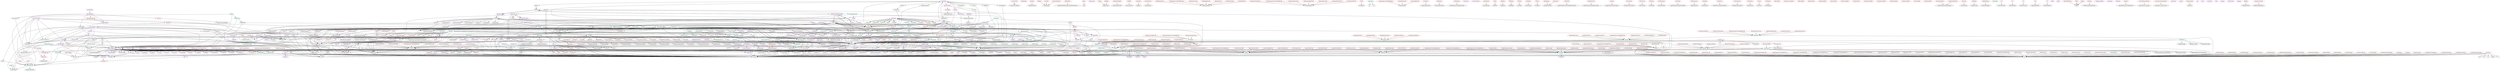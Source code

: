 digraph alltypes {
	subgraph ast {
		subgraph rule{
		Rule	[shape=oval, color=darkviolet, label="Rule"];
		Rule -> Annotation;
		Rule -> Target;
		Rule -> Dependencies;
		Rule -> Type;
		Rule -> Command;
		}
		subgraph command{
		Command	[shape=oval, color=darkviolet, label="Command"];
		Command -> MakeString;
		Command -> CommandOpts;
		}
		subgraph commandopts{
		CommandOpts	[shape=oval, color=darkviolet, label="CommandOpts"];
		}
		subgraph type{
		Type	[shape=oval, color=darkviolet, label="Type"];
		}
		subgraph makefile{
		Makefile	[shape=oval, color=darkgreen, label="Makefile"];
		Makefile -> Rule;
		}
		subgraph annotation{
		Annotation	[shape=oval, color=red2, label="Annotation"];
		Annotation -> Comment;
		}
		subgraph target{
		Target	[shape=oval, color=red2, label="Target"];
		Target -> MakeString;
		}
		subgraph dependencies{
		Dependencies	[shape=oval, color=red2, label="Dependencies"];
		Dependencies -> Target;
		}
	}
	subgraph helpers {
	}
	subgraph import {
	}
	subgraph makestring {
		subgraph makestring{
		MakeString	[shape=oval, color=darkviolet, label="MakeString"];
		MakeString -> String;
		}
		subgraph mvar{
		MVar	[shape=oval, color=darkviolet, label="MVar"];
		MVar -> VarName;
		MVar -> VarVal;
		}
		subgraph varname{
		VarName	[shape=oval, color=red2, label="VarName"];
		VarName -> String;
		}
		subgraph varval{
		VarVal	[shape=oval, color=red2, label="VarVal"];
		VarVal -> String;
		}
	}
	subgraph print {
	}
	subgraph drails {
	}
	subgraph odelibraries {
	}
	subgraph code {
	}
	subgraph codebaes {
	}
	subgraph codedefinition {
		subgraph definitiontype{
		DefinitionType	[shape=oval, color=cyan3, label="DefinitionType"];
		DefinitionType -> CodeChunk;
		DefinitionType -> CodeExpr;
		DefinitionType -> DefinitionType;
		}
	}
	subgraph contraintmaps {
		subgraph constraintce{
		ConstraintCE	[shape=oval, color=red2, label="ConstraintCE"];
		ConstraintCE -> ConstraintCodeExpr;
		}
		subgraph constraintcemap{
		ConstraintCEMap	[shape=oval, color=red2, label="ConstraintCEMap"];
		ConstraintCEMap -> MapUIDConstraintCE;
		}
	}
	subgraph namedargument {
		subgraph namedargument{
		NamedArgument	[shape=oval, color=darkgreen, label="NamedArgument"];
		NamedArgument -> QuantityDict;
		}
	}
	subgraph parameter {
		subgraph passby{
		PassBy	[shape=oval, color=cyan3, label="PassBy"];
		PassBy -> CodeChunk;
		PassBy -> PassBy;
		}
	}
	subgraph ast {
		subgraph docconfig{
		DocConfig	[shape=oval, color=cyan3, label="DocConfig"];
		DocConfig -> String;
		DocConfig -> Bool;
		}
		subgraph buildname{
		BuildName	[shape=oval, color=darkviolet, label="BuildName"];
		BuildName -> BuildName;
		BuildName -> Ext;
		}
		subgraph ext{
		Ext	[shape=oval, color=darkviolet, label="Ext"];
		Ext -> MakeString;
		}
		subgraph builddependencies{
		BuildDependencies	[shape=oval, color=darkviolet, label="BuildDependencies"];
		BuildDependencies -> BuildName;
		}
		subgraph buildconfig{
		BuildConfig	[shape=oval, color=darkviolet, label="BuildConfig"];
		}
		subgraph runtype{
		RunType	[shape=oval, color=darkviolet, label="RunType"];
		RunType -> CommandFragment;
		}
		subgraph runnable{
		Runnable	[shape=oval, color=darkviolet, label="Runnable"];
		Runnable -> BuildName;
		Runnable -> NameOpts;
		Runnable -> RunType;
		}
		subgraph commandfragment{
		CommandFragment	[shape=oval, color=red2, label="CommandFragment"];
		CommandFragment -> MakeString;
		}
		subgraph buildcommand{
		BuildCommand	[shape=oval, color=red2, label="BuildCommand"];
		BuildCommand -> CommandFragment;
		}
		subgraph interpretercommand{
		InterpreterCommand	[shape=oval, color=red2, label="InterpreterCommand"];
		InterpreterCommand -> String;
		}
		subgraph interpreteroption{
		InterpreterOption	[shape=oval, color=red2, label="InterpreterOption"];
		InterpreterOption -> String;
		}
	}
	subgraph import {
		subgraph codeharness{
		CodeHarness	[shape=oval, color=cyan3, label="CodeHarness"];
		CodeHarness -> MaybeBuildConfig;
		CodeHarness -> MaybeRunnable;
		CodeHarness -> GOOLState;
		CodeHarness -> ProgData;
		CodeHarness -> MaybeDocConfig;
		}
	}
	subgraph import {
		subgraph optimizechoice{
		OptimizeChoice	[shape=oval, color=red2, label="OptimizeChoice"];
		OptimizeChoice -> Doc;
		}
		subgraph projname{
		ProjName	[shape=oval, color=red2, label="ProjName"];
		ProjName -> String;
		}
	}
	subgraph csarprendererh {
		subgraph csharpprojecta{
		CSharpProjecta	[shape=oval, color=darkgreen, label="CSharpProjecta"];
		CSharpProjecta -> a;
		}
		subgraph packagecsharpproject{
		PackageCSharpProject	[shape=oval, color=red2, label="PackageCSharpProject"];
		PackageCSharpProject -> PackData;
		}
		subgraph auxiliarycsharpproject{
		AuxiliaryCSharpProject	[shape=oval, color=red2, label="AuxiliaryCSharpProject"];
		AuxiliaryCSharpProject -> AuxData;
		}
		subgraph auxhelpercsharpproject{
		AuxHelperCSharpProject	[shape=oval, color=red2, label="AuxHelperCSharpProject"];
		AuxHelperCSharpProject -> Doc;
		}
	}
	subgraph cpprenderer {
		subgraph cppprojecta{
		CppProjecta	[shape=oval, color=darkgreen, label="CppProjecta"];
		CppProjecta -> a;
		}
		subgraph packagecppproject{
		PackageCppProject	[shape=oval, color=red2, label="PackageCppProject"];
		PackageCppProject -> PackData;
		}
		subgraph auxiliarycppproject{
		AuxiliaryCppProject	[shape=oval, color=red2, label="AuxiliaryCppProject"];
		AuxiliaryCppProject -> AuxData;
		}
		subgraph auxhelpercppproject{
		AuxHelperCppProject	[shape=oval, color=red2, label="AuxHelperCppProject"];
		AuxHelperCppProject -> Doc;
		}
	}
	subgraph javarenderer {
		subgraph javaprojecta{
		JavaProjecta	[shape=oval, color=darkgreen, label="JavaProjecta"];
		JavaProjecta -> a;
		}
		subgraph packagejavaproject{
		PackageJavaProject	[shape=oval, color=red2, label="PackageJavaProject"];
		PackageJavaProject -> PackData;
		}
		subgraph auxiliaryjavaproject{
		AuxiliaryJavaProject	[shape=oval, color=red2, label="AuxiliaryJavaProject"];
		AuxiliaryJavaProject -> AuxData;
		}
		subgraph auxhelperjavaproject{
		AuxHelperJavaProject	[shape=oval, color=red2, label="AuxHelperJavaProject"];
		AuxHelperJavaProject -> Doc;
		}
	}
	subgraph languagepolymorpich {
	}
	subgraph pytonrendererh {
		subgraph pythonprojecta{
		PythonProjecta	[shape=oval, color=darkgreen, label="PythonProjecta"];
		PythonProjecta -> a;
		}
		subgraph packagepythonproject{
		PackagePythonProject	[shape=oval, color=red2, label="PackagePythonProject"];
		PackagePythonProject -> PackData;
		}
		subgraph auxiliarypythonproject{
		AuxiliaryPythonProject	[shape=oval, color=red2, label="AuxiliaryPythonProject"];
		AuxiliaryPythonProject -> AuxData;
		}
		subgraph auxhelperpythonproject{
		AuxHelperPythonProject	[shape=oval, color=red2, label="AuxHelperPythonProject"];
		AuxHelperPythonProject -> Doc;
		}
	}
	subgraph swiftrenderer {
		subgraph swiftprojecta{
		SwiftProjecta	[shape=oval, color=darkgreen, label="SwiftProjecta"];
		SwiftProjecta -> a;
		}
		subgraph packageswiftproject{
		PackageSwiftProject	[shape=oval, color=red2, label="PackageSwiftProject"];
		PackageSwiftProject -> PackData;
		}
		subgraph auxiliaryswiftproject{
		AuxiliarySwiftProject	[shape=oval, color=red2, label="AuxiliarySwiftProject"];
		AuxiliarySwiftProject -> AuxData;
		}
		subgraph auxhelperswiftproject{
		AuxHelperSwiftProject	[shape=oval, color=red2, label="AuxHelperSwiftProject"];
		AuxHelperSwiftProject -> Doc;
		}
	}
	subgraph clasinterfaces {
		subgraph readmeinfo{
		ReadMeInfo	[shape=oval, color=cyan3, label="ReadMeInfo"];
		ReadMeInfo -> LangAbbrev;
		ReadMeInfo -> LangVers;
		ReadMeInfo -> MaybeString;
		ReadMeInfo -> ImplementationType;
		ReadMeInfo -> Name;
		ReadMeInfo -> FilePath;
		ReadMeInfo -> Contributor;
		ReadMeInfo -> CaseName;
		ReadMeInfo -> ExamplePurpose;
		ReadMeInfo -> ExampleDescr;
		ReadMeInfo -> Int;
		ReadMeInfo -> InFile;
		}
		subgraph langabbrev{
		LangAbbrev	[shape=oval, color=red2, label="LangAbbrev"];
		LangAbbrev -> String;
		}
		subgraph langvers{
		LangVers	[shape=oval, color=red2, label="LangVers"];
		LangVers -> String;
		}
		subgraph casename{
		CaseName	[shape=oval, color=red2, label="CaseName"];
		CaseName -> String;
		}
		subgraph examplepurpose{
		ExamplePurpose	[shape=oval, color=red2, label="ExamplePurpose"];
		ExamplePurpose -> String;
		}
		subgraph exampledescr{
		ExampleDescr	[shape=oval, color=red2, label="ExampleDescr"];
		ExampleDescr -> String;
		}
		subgraph contributor{
		Contributor	[shape=oval, color=red2, label="Contributor"];
		Contributor -> String;
		}
		subgraph infile{
		InFile	[shape=oval, color=red2, label="InFile"];
		InFile -> String;
		}
		subgraph outfile{
		OutFile	[shape=oval, color=red2, label="OutFile"];
		OutFile -> String;
		}
	}
	subgraph data {
		subgraph auxdata{
		AuxData	[shape=oval, color=cyan3, label="AuxData"];
		AuxData -> FilePath;
		AuxData -> Doc;
		}
		subgraph packdata{
		PackData	[shape=oval, color=cyan3, label="PackData"];
		PackData -> ProgData;
		PackData -> AuxData;
		}
	}
	subgraph languagerenderer {
	}
	subgraph configparers {
		subgraph configuration{
		Configuration	[shape=oval, color=cyan3, label="Configuration"];
		Configuration -> String;
		Configuration -> MaybeString;
		Configuration -> Options;
		}
	}
	subgraph comments {
	}
	subgraph conceptmatch {
	}
	subgraph decriptionss {
	}
	subgraph drailstates {
		subgraph drasilstate{
		DrasilState	[shape=oval, color=cyan3, label="DrasilState"];
		DrasilState -> CodeSpec;
		DrasilState -> Modularity;
		DrasilState -> ImplementationType;
		DrasilState -> Structure;
		DrasilState -> ConstantStructure;
		DrasilState -> ConstantRepr;
		DrasilState -> MatchedConceptMap;
		DrasilState -> MatchedSpaces;
		DrasilState -> ConstraintBehaviour;
		DrasilState -> Comments;
		DrasilState -> Verbosity;
		DrasilState -> String;
		DrasilState -> Logging;
		DrasilState -> AuxFile;
		DrasilState -> Expr;
		DrasilState -> Mod;
		DrasilState -> Name;
		DrasilState -> ExtLibMap;
		DrasilState -> FilePath;
		DrasilState -> ModExportMap;
		DrasilState -> ClassDefinitionMap;
		DrasilState -> Int;
		DrasilState -> Doc;
		DrasilState -> Space;
		}
		subgraph matchedspaces{
		MatchedSpaces	[shape=oval, color=red2, label="MatchedSpaces"];
		MatchedSpaces -> SpaceGenStateCodeType;
		}
		subgraph extlibmap{
		ExtLibMap	[shape=oval, color=red2, label="ExtLibMap"];
		ExtLibMap -> MapStringExtLibState;
		}
		subgraph modexportmap{
		ModExportMap	[shape=oval, color=red2, label="ModExportMap"];
		ModExportMap -> MapStringString;
		}
		subgraph classdefinitionmap{
		ClassDefinitionMap	[shape=oval, color=red2, label="ClassDefinitionMap"];
		ClassDefinitionMap -> MapStringString;
		}
		subgraph genstate{
		GenState	[shape=oval, color=red2, label="GenState"];
		GenState -> StateDrasilState;
		}
		subgraph modexp{
		ModExp	[shape=oval, color=red2, label="ModExp"];
		ModExp -> StringString;
		}
		subgraph classdef{
		ClassDef	[shape=oval, color=red2, label="ClassDef"];
		ClassDef -> StringString;
		}
	}
	subgraph functioncalls {
	}
	subgraph genode {
		subgraph odegeninfo{
		ODEGenInfo	[shape=oval, color=red2, label="ODEGenInfo"];
		ODEGenInfo -> MaybeFilePathNameExtLibStateNameVersion;
		}
	}
	subgraph generategool {
		subgraph classtype{
		ClassType	[shape=oval, color=darkviolet, label="ClassType"];
		ClassType -> OOProg;
		ClassType -> r;
		ClassType -> ClassType;
		ClassType -> Name;
		ClassType -> Maybe;
		ClassType -> Description;
		}
	}
	subgraph generator {
	}
	subgraph helpers {
	}
	subgraph import {
	}
	subgraph logging {
	}
	subgraph modules {
		subgraph calctype{
		CalcType	[shape=oval, color=darkviolet, label="CalcType"];
		CalcType -> OOProg;
		CalcType -> r;
		CalcType -> CalcType;
		CalcType -> CodeDefinition;
		CalcType -> CodeExpr;
		}
		subgraph constraintce{
		ConstraintCE	[shape=oval, color=red2, label="ConstraintCE"];
		ConstraintCE -> ConstraintCodeExpr;
		}
	}
	subgraph parameters {
		subgraph paramtype{
		ParamType	[shape=oval, color=darkviolet, label="ParamType"];
		ParamType -> ParamType;
		ParamType -> Bool;
		}
	}
	subgraph readinput {
	}
	subgraph spacematch {
	}
	subgraph writeinput {
	}
	subgraph writereadme {
	}
	subgraph code {
		subgraph code{
		Code	[shape=oval, color=darkgreen, label="Code"];
		Code -> FilePath;
		}
	}
	subgraph codegeneration {
	}
	subgraph codequantitydicts {
	}
	subgraph datadecs {
		subgraph datadesc_{
		DataDesc_	[shape=oval, color=darkviolet, label="DataDesc_"];
		DataDesc_ -> Data_;
		DataDesc_ -> Delimiter;
		DataDesc_ -> DataDesc_;
		}
		subgraph data_{
		Data_	[shape=oval, color=darkviolet, label="Data_"];
		Data_ -> DataItem_;
		}
		subgraph dataitem_{
		DataItem_	[shape=oval, color=darkviolet, label="DataItem_"];
		}
		subgraph data{
		Data	[shape=oval, color=darkviolet, label="Data"];
		Data -> DataItem;
		}
		subgraph linepattern{
		LinePattern	[shape=oval, color=darkviolet, label="LinePattern"];
		LinePattern -> DataItem;
		}
		subgraph dataitem{
		DataItem	[shape=oval, color=red2, label="DataItem"];
		DataItem -> CodeVarChunk;
		}
		subgraph delimiter{
		Delimiter	[shape=oval, color=red2, label="Delimiter"];
		Delimiter -> String;
		}
		subgraph datadesc{
		DataDesc	[shape=oval, color=red2, label="DataDesc"];
		DataDesc -> Data;
		}
		subgraph delim{
		Delim	[shape=oval, color=red2, label="Delim"];
		Delim -> Char;
		}
	}
	subgraph extlibimport {
		subgraph extlibstate{
		ExtLibState	[shape=oval, color=cyan3, label="ExtLibState"];
		ExtLibState -> Mod;
		ExtLibState -> FuncStmt;
		ExtLibState -> Name;
		ExtLibState -> String;
		}
	}
	subgraph externallibrary {
		subgraph step{
		Step	[shape=oval, color=darkviolet, label="Step"];
		Step -> FunctionInterface;
		Step -> NonEmpty;
		Step -> CodeExpr;
		Step -> Condition;
		Step -> Step;
		Step -> CodeVarChunk;
		Step -> FuncStmt;
		}
		subgraph functioninterface{
		FunctionInterface	[shape=oval, color=darkviolet, label="FunctionInterface"];
		FunctionInterface -> NonEmpty;
		FunctionInterface -> Requires;
		FunctionInterface -> FuncType;
		FunctionInterface -> CodeFuncChunk;
		FunctionInterface -> Argument;
		FunctionInterface -> Maybe;
		FunctionInterface -> Result;
		}
		subgraph result{
		Result	[shape=oval, color=darkviolet, label="Result"];
		Result -> CodeVarChunk;
		}
		subgraph argument{
		Argument	[shape=oval, color=darkviolet, label="Argument"];
		Argument -> Maybe;
		Argument -> NamedArgument;
		Argument -> ArgumentInfo;
		}
		subgraph argumentinfo{
		ArgumentInfo	[shape=oval, color=darkviolet, label="ArgumentInfo"];
		ArgumentInfo -> CodeExpr;
		ArgumentInfo -> Space;
		ArgumentInfo -> Maybe;
		ArgumentInfo -> CodeVarChunk;
		ArgumentInfo -> CodeFuncChunk;
		ArgumentInfo -> Parameter;
		ArgumentInfo -> Step;
		ArgumentInfo -> Requires;
		ArgumentInfo -> Description;
		ArgumentInfo -> ClassInfo;
		ArgumentInfo -> NonEmpty;
		}
		subgraph parameter{
		Parameter	[shape=oval, color=darkviolet, label="Parameter"];
		Parameter -> ParameterChunk;
		Parameter -> Space;
		}
		subgraph classinfo{
		ClassInfo	[shape=oval, color=darkviolet, label="ClassInfo"];
		ClassInfo -> MethodInfo;
		ClassInfo -> String;
		}
		subgraph methodinfo{
		MethodInfo	[shape=oval, color=darkviolet, label="MethodInfo"];
		MethodInfo -> Description;
		MethodInfo -> Parameter;
		MethodInfo -> Step;
		MethodInfo -> CodeFuncChunk;
		MethodInfo -> Maybe;
		MethodInfo -> NonEmpty;
		}
		subgraph functype{
		FuncType	[shape=oval, color=darkviolet, label="FuncType"];
		FuncType -> CodeVarChunk;
		FuncType -> StepGroup;
		FuncType -> ExternalLibrary;
		}
		subgraph condition{
		Condition	[shape=oval, color=red2, label="Condition"];
		Condition -> CodeExpr;
		}
		subgraph requires{
		Requires	[shape=oval, color=red2, label="Requires"];
		Requires -> String;
		}
		subgraph externallibrary{
		ExternalLibrary	[shape=oval, color=red2, label="ExternalLibrary"];
		ExternalLibrary -> StepGroup;
		}
		subgraph stepgroup{
		StepGroup	[shape=oval, color=red2, label="StepGroup"];
		StepGroup -> NonEmptyStep;
		}
	}
	subgraph externallibrarycall {
		subgraph stepgroupfill{
		StepGroupFill	[shape=oval, color=darkviolet, label="StepGroupFill"];
		StepGroupFill -> Int;
		StepGroupFill -> StepFill;
		}
		subgraph stepfill{
		StepFill	[shape=oval, color=darkviolet, label="StepFill"];
		StepFill -> FunctionIntFill;
		StepFill -> NonEmpty;
		StepFill -> CodeExpr;
		StepFill -> StepFill;
		StepFill -> CodeVarChunk;
		}
		subgraph argumentfill{
		ArgumentFill	[shape=oval, color=darkviolet, label="ArgumentFill"];
		ArgumentFill -> Maybe;
		ArgumentFill -> NamedArgument;
		ArgumentFill -> CodeExpr;
		}
		subgraph parameterfill{
		ParameterFill	[shape=oval, color=darkviolet, label="ParameterFill"];
		ParameterFill -> ParameterChunk;
		}
		subgraph classinfofill{
		ClassInfoFill	[shape=oval, color=darkviolet, label="ClassInfoFill"];
		ClassInfoFill -> MethodInfoFill;
		}
		subgraph methodinfofill{
		MethodInfoFill	[shape=oval, color=darkviolet, label="MethodInfoFill"];
		MethodInfoFill -> ParameterFill;
		MethodInfoFill -> Initializer;
		MethodInfoFill -> StepFill;
		MethodInfoFill -> NonEmpty;
		MethodInfoFill -> StepGroupFill;
		MethodInfoFill -> ExternalLibraryCall;
		}
		subgraph functionintfill{
		FunctionIntFill	[shape=oval, color=darkgreen, label="FunctionIntFill"];
		FunctionIntFill -> ArgumentFill;
		}
		subgraph externallibrarycall{
		ExternalLibraryCall	[shape=oval, color=red2, label="ExternalLibraryCall"];
		ExternalLibraryCall -> StepGroupFill;
		}
	}
	subgraph lang {
		subgraph lang{
		Lang	[shape=oval, color=darkviolet, label="Lang"];
		}
	}
	subgraph odeinfo {
		subgraph odeinfo{
		ODEInfo	[shape=oval, color=cyan3, label="ODEInfo"];
		ODEInfo -> CodeVarChunk;
		ODEInfo -> CodeExpr;
		ODEInfo -> ODEOptions;
		}
		subgraph odeoptions{
		ODEOptions	[shape=oval, color=cyan3, label="ODEOptions"];
		ODEOptions -> ODEMethod;
		ODEOptions -> CodeExpr;
		}
		subgraph odemethod{
		ODEMethod	[shape=oval, color=darkviolet, label="ODEMethod"];
		ODEMethod -> DifferentialModel;
		ODEMethod -> CodeExpr;
		}
	}
	subgraph odelibpckg {
		subgraph odelibpckg{
		ODELibPckg	[shape=oval, color=cyan3, label="ODELibPckg"];
		ODELibPckg -> Name;
		ODELibPckg -> Version;
		ODELibPckg -> ExternalLibrary;
		ODELibPckg -> ODEInfoExternalLibraryCall;
		ODELibPckg -> MaybeFilePath;
		ODELibPckg -> Lang;
		}
	}
	subgraph coicehs {
		subgraph choices{
		Choices	[shape=oval, color=cyan3, label="Choices"];
		Choices -> Lang;
		Choices -> Architecture;
		Choices -> DataInfo;
		Choices -> Maps;
		Choices -> OptionalFeatures;
		Choices -> Constraints;
		Choices -> ExtLib;
		Choices -> Int;
		}
		subgraph architecture{
		Architecture	[shape=oval, color=cyan3, label="Architecture"];
		Architecture -> Modularity;
		Architecture -> ImplementationType;
		}
		subgraph datainfo{
		DataInfo	[shape=oval, color=cyan3, label="DataInfo"];
		DataInfo -> Structure;
		DataInfo -> ConstantStructure;
		DataInfo -> ConstantRepr;
		}
		subgraph maps{
		Maps	[shape=oval, color=cyan3, label="Maps"];
		Maps -> ConceptMatchMap;
		Maps -> SpaceMatch;
		}
		subgraph optionalfeatures{
		OptionalFeatures	[shape=oval, color=cyan3, label="OptionalFeatures"];
		OptionalFeatures -> DocConfig;
		OptionalFeatures -> LogConfig;
		OptionalFeatures -> AuxFile;
		}
		subgraph docconfig{
		DocConfig	[shape=oval, color=cyan3, label="DocConfig"];
		DocConfig -> Comments;
		DocConfig -> Verbosity;
		DocConfig -> Visibility;
		}
		subgraph logconfig{
		LogConfig	[shape=oval, color=cyan3, label="LogConfig"];
		LogConfig -> Logging;
		LogConfig -> FilePath;
		}
		subgraph constraints{
		Constraints	[shape=oval, color=cyan3, label="Constraints"];
		Constraints -> ConstraintBehaviour;
		}
		subgraph modularity{
		Modularity	[shape=oval, color=darkviolet, label="Modularity"];
		Modularity -> InputModule;
		}
		subgraph inputmodule{
		InputModule	[shape=oval, color=darkviolet, label="InputModule"];
		}
		subgraph implementationtype{
		ImplementationType	[shape=oval, color=darkviolet, label="ImplementationType"];
		}
		subgraph structure{
		Structure	[shape=oval, color=darkviolet, label="Structure"];
		}
		subgraph constantstructure{
		ConstantStructure	[shape=oval, color=darkviolet, label="ConstantStructure"];
		}
		subgraph constantrepr{
		ConstantRepr	[shape=oval, color=darkviolet, label="ConstantRepr"];
		}
		subgraph codeconcept{
		CodeConcept	[shape=oval, color=darkviolet, label="CodeConcept"];
		}
		subgraph comments{
		Comments	[shape=oval, color=darkviolet, label="Comments"];
		}
		subgraph verbosity{
		Verbosity	[shape=oval, color=darkviolet, label="Verbosity"];
		}
		subgraph visibility{
		Visibility	[shape=oval, color=darkviolet, label="Visibility"];
		}
		subgraph logging{
		Logging	[shape=oval, color=darkviolet, label="Logging"];
		}
		subgraph auxfile{
		AuxFile	[shape=oval, color=darkviolet, label="AuxFile"];
		AuxFile -> FilePath;
		}
		subgraph constraintbehaviour{
		ConstraintBehaviour	[shape=oval, color=darkviolet, label="ConstraintBehaviour"];
		}
		subgraph extlib{
		ExtLib	[shape=oval, color=darkgreen, label="ExtLib"];
		}
		subgraph conceptmatchmap{
		ConceptMatchMap	[shape=oval, color=red2, label="ConceptMatchMap"];
		ConceptMatchMap -> MapUIDCodeConcept;
		}
		subgraph matchedconceptmap{
		MatchedConceptMap	[shape=oval, color=red2, label="MatchedConceptMap"];
		MatchedConceptMap -> MapUIDCodeConcept;
		}
		subgraph spacematch{
		SpaceMatch	[shape=oval, color=red2, label="SpaceMatch"];
		SpaceMatch -> SpaceCodeType;
		}
	}
	subgraph code {
	}
	subgraph codespec {
		subgraph codespec{
		CodeSpec	[shape=oval, color=cyan3, label="CodeSpec"];
		CodeSpec -> Name;
		CodeSpec -> a;
		CodeSpec -> Purpose;
		CodeSpec -> Background;
		CodeSpec -> Input;
		CodeSpec -> Derived;
		CodeSpec -> Output;
		CodeSpec -> FilePath;
		CodeSpec -> Def;
		CodeSpec -> ConstraintCEMap;
		CodeSpec -> Const;
		CodeSpec -> ConstantMap;
		CodeSpec -> Mod;
		CodeSpec -> ChunkDB;
		}
		subgraph input{
		Input	[shape=oval, color=red2, label="Input"];
		Input -> CodeVarChunk;
		}
		subgraph output{
		Output	[shape=oval, color=red2, label="Output"];
		Output -> CodeVarChunk;
		}
		subgraph const{
		Const	[shape=oval, color=red2, label="Const"];
		Const -> CodeDefinition;
		}
		subgraph derived{
		Derived	[shape=oval, color=red2, label="Derived"];
		Derived -> CodeDefinition;
		}
		subgraph def{
		Def	[shape=oval, color=red2, label="Def"];
		Def -> CodeDefinition;
		}
		subgraph constantmap{
		ConstantMap	[shape=oval, color=red2, label="ConstantMap"];
		ConstantMap -> MapUIDCodeDefinition;
		}
		subgraph known{
		Known	[shape=oval, color=red2, label="Known"];
		Known -> CodeVarChunk;
		}
		subgraph need{
		Need	[shape=oval, color=red2, label="Need"];
		Need -> CodeVarChunk;
		}
	}
	subgraph mod {
		subgraph class{
		Class	[shape=oval, color=cyan3, label="Class"];
		Class -> Name;
		Class -> MaybeName;
		Class -> Description;
		Class -> StateVariable;
		Class -> Func;
		}
		subgraph statevariable{
		StateVariable	[shape=oval, color=cyan3, label="StateVariable"];
		StateVariable -> ScopeTag;
		StateVariable -> CodeVarChunk;
		}
		subgraph mod{
		Mod	[shape=oval, color=darkviolet, label="Mod"];
		Mod -> Name;
		Mod -> Description;
		Mod -> Import;
		Mod -> Class;
		Mod -> Func;
		Mod -> Mod;
		}
		subgraph func{
		Func	[shape=oval, color=darkviolet, label="Func"];
		Func -> FuncDef;
		Func -> FuncData;
		Func -> Name;
		Func -> Description;
		Func -> DataDesc;
		Func -> Func;
		}
		subgraph funcdata{
		FuncData	[shape=oval, color=darkviolet, label="FuncData"];
		FuncData -> Name;
		FuncData -> Description;
		FuncData -> DataDesc;
		FuncData -> FuncData;
		}
		subgraph funcdef{
		FuncDef	[shape=oval, color=darkviolet, label="FuncDef"];
		FuncDef -> Name;
		FuncDef -> Description;
		FuncDef -> ParameterChunk;
		FuncDef -> Space;
		}
		subgraph funcstmt{
		FuncStmt	[shape=oval, color=darkviolet, label="FuncStmt"];
		FuncStmt -> CodeVarChunk;
		FuncStmt -> CodeExpr;
		FuncStmt -> FuncStmt;
		FuncStmt -> Integer;
		}
		subgraph name{
		Name	[shape=oval, color=red2, label="Name"];
		Name -> String;
		}
		subgraph description{
		Description	[shape=oval, color=red2, label="Description"];
		Description -> String;
		}
		subgraph import{
		Import	[shape=oval, color=red2, label="Import"];
		Import -> String;
		}
		subgraph version{
		Version	[shape=oval, color=red2, label="Version"];
		Version -> String;
		}
		subgraph initializer{
		Initializer	[shape=oval, color=red2, label="Initializer"];
		Initializer -> CodeVarChunkCodeExpr;
		}
	}
	subgraph filetetss {
	}
	subgraph helloworld {
	}
	subgraph helper {
	}
	subgraph main {
	}
	subgraph namegentets {
	}
	subgraph obervers {
	}
	subgraph patterntets {
	}
	subgraph vectortets {
	}
	subgraph languagestructure {
		subgraph comment{
		Comment	[shape=oval, color=red2, label="Comment"];
		Comment -> String;
		}
	}
	subgraph drails {
	}
	subgraph computation {
	}
	subgraph documentation {
	}
	subgraph education {
	}
	subgraph math {
	}
	subgraph pyicalpropertieshs {
	}
	subgraph pyicshs {
	}
	subgraph software {
	}
	subgraph solidmecanichs {
	}
	subgraph termodynamichs {
	}
	subgraph derivations {
	}
	subgraph pyicshs {
	}
	subgraph math {
	}
	subgraph pyicalpropertieshs {
	}
	subgraph pyicshs {
	}
	subgraph solidmecanichs {
	}
	subgraph termodynamichs {
	}
	subgraph products {
	}
	subgraph pyicshs {
	}
	subgraph pyicalpropertieshs {
	}
	subgraph pyicshs {
	}
	subgraph solidmecanichs {
	}
	subgraph termodynamichs {
	}
	subgraph citations {
	}
	subgraph contraintss {
	}
	subgraph people {
	}
	subgraph si_units {
	}
	subgraph cunkdbh {
		subgraph chunkdb{
		ChunkDB	[shape=oval, color=cyan3, label="ChunkDB"];
		ChunkDB -> SymbolMap;
		ChunkDB -> TermMap;
		ChunkDB -> ConceptMap;
		ChunkDB -> UnitMap;
		ChunkDB -> TraceMap;
		ChunkDB -> RefbyMap;
		ChunkDB -> DatadefnMap;
		ChunkDB -> InsModelMap;
		ChunkDB -> GendefMap;
		ChunkDB -> TheoryModelMap;
		ChunkDB -> ConceptInstanceMap;
		ChunkDB -> SectionMap;
		ChunkDB -> LabelledContentMap;
		ChunkDB -> ReferenceMap;
		}
		subgraph umapa{
		UMapa	[shape=oval, color=red2, label="UMapa"];
		UMapa -> MapUIDaInt;
		}
		subgraph symbolmap{
		SymbolMap	[shape=oval, color=red2, label="SymbolMap"];
		SymbolMap -> UMapQuantityDict;
		}
		subgraph conceptmap{
		ConceptMap	[shape=oval, color=red2, label="ConceptMap"];
		ConceptMap -> UMapConceptChunk;
		}
		subgraph unitmap{
		UnitMap	[shape=oval, color=red2, label="UnitMap"];
		UnitMap -> UMapUnitDefn;
		}
		subgraph termmap{
		TermMap	[shape=oval, color=red2, label="TermMap"];
		TermMap -> UMapIdeaDict;
		}
		subgraph tracemap{
		TraceMap	[shape=oval, color=red2, label="TraceMap"];
		TraceMap -> MapUIDUID;
		}
		subgraph refbymap{
		RefbyMap	[shape=oval, color=red2, label="RefbyMap"];
		RefbyMap -> MapUIDUID;
		}
		subgraph datadefnmap{
		DatadefnMap	[shape=oval, color=red2, label="DatadefnMap"];
		DatadefnMap -> UMapDataDefinition;
		}
		subgraph insmodelmap{
		InsModelMap	[shape=oval, color=red2, label="InsModelMap"];
		InsModelMap -> UMapInstanceModel;
		}
		subgraph gendefmap{
		GendefMap	[shape=oval, color=red2, label="GendefMap"];
		GendefMap -> UMapGenDefn;
		}
		subgraph theorymodelmap{
		TheoryModelMap	[shape=oval, color=red2, label="TheoryModelMap"];
		TheoryModelMap -> UMapTheoryModel;
		}
		subgraph conceptinstancemap{
		ConceptInstanceMap	[shape=oval, color=red2, label="ConceptInstanceMap"];
		ConceptInstanceMap -> UMapConceptInstance;
		}
		subgraph sectionmap{
		SectionMap	[shape=oval, color=red2, label="SectionMap"];
		SectionMap -> UMapSection;
		}
		subgraph labelledcontentmap{
		LabelledContentMap	[shape=oval, color=red2, label="LabelledContentMap"];
		LabelledContentMap -> UMapLabelledContent;
		}
		subgraph referencemap{
		ReferenceMap	[shape=oval, color=red2, label="ReferenceMap"];
		ReferenceMap -> UMapReference;
		}
	}
	subgraph dump {
		subgraph chunktype{
		ChunkType	[shape=oval, color=red2, label="ChunkType"];
		ChunkType -> String;
		}
		subgraph dumpedchunkdb{
		DumpedChunkDB	[shape=oval, color=red2, label="DumpedChunkDB"];
		DumpedChunkDB -> MapChunkTypeUID;
		}
	}
	subgraph drails {
	}
	subgraph notebook {
	}
	subgraph references {
	}
	subgraph srs {
	}
	subgraph core {
		subgraph lsnchapter{
		LsnChapter	[shape=oval, color=darkviolet, label="LsnChapter"];
		LsnChapter -> Intro;
		LsnChapter -> LearnObj;
		LsnChapter -> Review;
		LsnChapter -> CaseProb;
		LsnChapter -> Example;
		LsnChapter -> Smmry;
		LsnChapter -> Apndx;
		}
		subgraph apndx{
		Apndx	[shape=oval, color=darkgreen, label="Apndx"];
		}
		subgraph intro{
		Intro	[shape=oval, color=darkgreen, label="Intro"];
		Intro -> Contents;
		}
		subgraph learnobj{
		LearnObj	[shape=oval, color=darkgreen, label="LearnObj"];
		LearnObj -> Contents;
		}
		subgraph review{
		Review	[shape=oval, color=darkgreen, label="Review"];
		Review -> Contents;
		}
		subgraph caseprob{
		CaseProb	[shape=oval, color=darkgreen, label="CaseProb"];
		CaseProb -> Contents;
		}
		subgraph example{
		Example	[shape=oval, color=darkgreen, label="Example"];
		Example -> Contents;
		}
		subgraph smmry{
		Smmry	[shape=oval, color=darkgreen, label="Smmry"];
		Smmry -> Contents;
		}
		subgraph lsndesc{
		LsnDesc	[shape=oval, color=red2, label="LsnDesc"];
		LsnDesc -> LsnChapter;
		}
	}
	subgraph documentlanguage {
	}
	subgraph lndecls {
		subgraph lsnchapter{
		LsnChapter	[shape=oval, color=darkviolet, label="LsnChapter"];
		LsnChapter -> Intro;
		LsnChapter -> LearnObj;
		LsnChapter -> Review;
		LsnChapter -> CaseProb;
		LsnChapter -> Example;
		LsnChapter -> Smmry;
		LsnChapter -> Apndx;
		LsnChapter -> SystemInformation;
		LsnChapter -> LsnDecl;
		LsnChapter -> LsnDesc;
		}
		subgraph lsndecl{
		LsnDecl	[shape=oval, color=red2, label="LsnDecl"];
		LsnDecl -> LsnChapter;
		}
	}
	subgraph core {
		subgraph docsection{
		DocSection	[shape=oval, color=darkviolet, label="DocSection"];
		DocSection -> RefSec;
		DocSection -> IntroSec;
		DocSection -> StkhldrSec;
		DocSection -> GSDSec;
		DocSection -> SSDSec;
		DocSection -> ReqrmntSec;
		DocSection -> LCsSec;
		DocSection -> UCsSec;
		DocSection -> TraceabilitySec;
		DocSection -> AuxConstntSec;
		DocSection -> AppndxSec;
		DocSection -> OffShelfSolnsSec;
		}
		subgraph refsec{
		RefSec	[shape=oval, color=darkviolet, label="RefSec"];
		RefSec -> Contents;
		RefSec -> RefTab;
		}
		subgraph reftab{
		RefTab	[shape=oval, color=darkviolet, label="RefTab"];
		RefTab -> RefTab;
		RefTab -> TUIntro;
		RefTab -> UnitDefn;
		RefTab -> LabelledContent;
		RefTab -> TSIntro;
		RefTab -> LFunc;
		}
		subgraph tsintro{
		TSIntro	[shape=oval, color=darkviolet, label="TSIntro"];
		TSIntro -> TConvention;
		}
		subgraph tconvention{
		TConvention	[shape=oval, color=darkviolet, label="TConvention"];
		TConvention -> Emphasis;
		}
		subgraph emphasis{
		Emphasis	[shape=oval, color=darkviolet, label="Emphasis"];
		}
		subgraph literature{
		Literature	[shape=oval, color=darkviolet, label="Literature"];
		Literature -> Topic;
		}
		subgraph tuintro{
		TUIntro	[shape=oval, color=darkviolet, label="TUIntro"];
		}
		subgraph lfunc{
		LFunc	[shape=oval, color=darkviolet, label="LFunc"];
		LFunc -> LFunc;
		LFunc -> DefinedQuantityDict;
		}
		subgraph introsec{
		IntroSec	[shape=oval, color=darkviolet, label="IntroSec"];
		IntroSec -> Sentence;
		IntroSec -> IntroSub;
		}
		subgraph introsub{
		IntroSub	[shape=oval, color=darkviolet, label="IntroSub"];
		IntroSub -> Sentence;
		IntroSub -> IntroSub;
		IntroSub -> CI;
		IntroSub -> Section;
		}
		subgraph stkhldrsub{
		StkhldrSub	[shape=oval, color=darkviolet, label="StkhldrSub"];
		StkhldrSub -> CI;
		StkhldrSub -> Sentence;
		StkhldrSub -> StkhldrSub;
		}
		subgraph gsdsub{
		GSDSub	[shape=oval, color=darkviolet, label="GSDSub"];
		GSDSub -> Contents;
		GSDSub -> GSDSub;
		}
		subgraph ssdsub{
		SSDSub	[shape=oval, color=darkviolet, label="SSDSub"];
		SSDSub -> ProblemDescription;
		SSDSub -> SSDSub;
		SSDSub -> SolChSpec;
		}
		subgraph problemdescription{
		ProblemDescription	[shape=oval, color=darkviolet, label="ProblemDescription"];
		ProblemDescription -> Sentence;
		ProblemDescription -> Section;
		ProblemDescription -> PDSub;
		ProblemDescription -> ProblemDescription;
		}
		subgraph pdsub{
		PDSub	[shape=oval, color=darkviolet, label="PDSub"];
		PDSub -> Concept;
		PDSub -> c;
		PDSub -> Maybe;
		PDSub -> Sentence;
		PDSub -> PDSub;
		PDSub -> Idea;
		PDSub -> a;
		PDSub -> LabelledContent;
		PDSub -> Contents;
		PDSub -> ConceptInstance;
		}
		subgraph solchspec{
		SolChSpec	[shape=oval, color=darkviolet, label="SolChSpec"];
		SolChSpec -> SCSSub;
		SolChSpec -> SolChSpec;
		}
		subgraph scssub{
		SCSSub	[shape=oval, color=darkviolet, label="SCSSub"];
		SCSSub -> ConceptInstance;
		SCSSub -> SCSSub;
		SCSSub -> Sentence;
		SCSSub -> Fields;
		SCSSub -> TheoryModel;
		SCSSub -> GenDefn;
		SCSSub -> DerivationDisplay;
		SCSSub -> DataDefinition;
		}
		subgraph derivationdisplay{
		DerivationDisplay	[shape=oval, color=darkviolet, label="DerivationDisplay"];
		}
		subgraph reqssub{
		ReqsSub	[shape=oval, color=darkviolet, label="ReqsSub"];
		ReqsSub -> ConceptInstance;
		ReqsSub -> LabelledContent;
		ReqsSub -> ReqsSub;
		}
		subgraph traceconfig{
		TraceConfig	[shape=oval, color=darkviolet, label="TraceConfig"];
		TraceConfig -> UID;
		TraceConfig -> Sentence;
		TraceConfig -> TraceViewCat;
		TraceConfig -> TraceConfig;
		}
		subgraph auxconstntsec{
		AuxConstntSec	[shape=oval, color=darkviolet, label="AuxConstntSec"];
		AuxConstntSec -> CI;
		AuxConstntSec -> ConstQDef;
		}
		subgraph appndxsec{
		AppndxSec	[shape=oval, color=darkgreen, label="AppndxSec"];
		}
		subgraph stkhldrsec{
		StkhldrSec	[shape=oval, color=darkgreen, label="StkhldrSec"];
		StkhldrSec -> StkhldrSub;
		}
		subgraph gsdsec{
		GSDSec	[shape=oval, color=darkgreen, label="GSDSec"];
		GSDSec -> GSDSub;
		}
		subgraph ssdsec{
		SSDSec	[shape=oval, color=darkgreen, label="SSDSec"];
		SSDSec -> SSDSub;
		}
		subgraph reqrmntsec{
		ReqrmntSec	[shape=oval, color=darkgreen, label="ReqrmntSec"];
		ReqrmntSec -> ReqsSub;
		}
		subgraph lcssec{
		LCsSec	[shape=oval, color=darkgreen, label="LCsSec"];
		LCsSec -> ConceptInstance;
		}
		subgraph ucssec{
		UCsSec	[shape=oval, color=darkgreen, label="UCsSec"];
		UCsSec -> ConceptInstance;
		}
		subgraph traceabilitysec{
		TraceabilitySec	[shape=oval, color=darkgreen, label="TraceabilitySec"];
		TraceabilitySec -> TraceConfig;
		}
		subgraph offshelfsolnssec{
		OffShelfSolnsSec	[shape=oval, color=darkgreen, label="OffShelfSolnsSec"];
		OffShelfSolnsSec -> Contents;
		}
		subgraph system{
		System	[shape=oval, color=red2, label="System"];
		System -> Sentence;
		}
		subgraph dockind{
		DocKind	[shape=oval, color=red2, label="DocKind"];
		DocKind -> Sentence;
		}
		subgraph docdesc{
		DocDesc	[shape=oval, color=red2, label="DocDesc"];
		DocDesc -> DocSection;
		}
		subgraph topic{
		Topic	[shape=oval, color=red2, label="Topic"];
		Topic -> IdeaDict;
		}
	}
	subgraph definitions {
		subgraph field{
		Field	[shape=oval, color=darkviolet, label="Field"];
		Field -> Verbosity;
		Field -> InclUnits;
		}
		subgraph verbosity{
		Verbosity	[shape=oval, color=darkviolet, label="Verbosity"];
		}
		subgraph inclunits{
		InclUnits	[shape=oval, color=darkviolet, label="InclUnits"];
		}
		subgraph fields{
		Fields	[shape=oval, color=red2, label="Fields"];
		Fields -> Field;
		}
		subgraph modrow{
		ModRow	[shape=oval, color=red2, label="ModRow"];
		ModRow -> StringContents;
		}
	}
	subgraph traceabilitygraph {
	}
	subgraph traceabilitymatrix {
		subgraph traceviewcat{
		TraceViewCat	[shape=oval, color=red2, label="TraceViewCat"];
		TraceViewCat -> UIDChunkDBUID;
		}
	}
	subgraph units {
	}
	subgraph auxiliarycontantss {
	}
	subgraph generalsytdescs {
	}
	subgraph introduction {
	}
	subgraph referencematerial {
		subgraph plurality{
		Plurality	[shape=oval, color=darkviolet, label="Plurality"];
		Plurality -> NamedIdea;
		Plurality -> n;
		Plurality -> Plurality;
		Plurality -> Sentence;
		}
	}
	subgraph requirements {
	}
	subgraph specificsytemdescriptions {
	}
	subgraph stakeolderhs {
	}
	subgraph tableofabbandacronyms {
	}
	subgraph tableofcontents {
	}
	subgraph tableofsymbols {
	}
	subgraph tableofunits {
	}
	subgraph traceabilitymandgs {
	}
	subgraph docdecl {
		subgraph docsection{
		DocSection	[shape=oval, color=darkviolet, label="DocSection"];
		}
		subgraph ssdsub{
		SSDSub	[shape=oval, color=darkviolet, label="SSDSub"];
		SSDSub -> ProblemDescription;
		SSDSub -> SSDSub;
		SSDSub -> SolChSpec;
		}
		subgraph problemdescription{
		ProblemDescription	[shape=oval, color=darkviolet, label="ProblemDescription"];
		ProblemDescription -> Sentence;
		ProblemDescription -> Section;
		ProblemDescription -> PDSub;
		ProblemDescription -> ProblemDescription;
		}
		subgraph pdsub{
		PDSub	[shape=oval, color=darkviolet, label="PDSub"];
		PDSub -> Concept;
		PDSub -> c;
		PDSub -> Maybe;
		PDSub -> Sentence;
		PDSub -> PDSub;
		PDSub -> Idea;
		PDSub -> a;
		PDSub -> LabelledContent;
		PDSub -> Contents;
		}
		subgraph solchspec{
		SolChSpec	[shape=oval, color=darkviolet, label="SolChSpec"];
		SolChSpec -> SCSSub;
		SolChSpec -> SolChSpec;
		}
		subgraph scssub{
		SCSSub	[shape=oval, color=darkviolet, label="SCSSub"];
		SCSSub -> SCSSub;
		SCSSub -> Sentence;
		SCSSub -> Fields;
		SCSSub -> DerivationDisplay;
		SCSSub -> HasUncertainty;
		SCSSub -> c;
		SCSSub -> Quantity;
		SCSSub -> Constrained;
		SCSSub -> HasReasVal;
		SCSSub -> MayHaveUnit;
		SCSSub -> Contents;
		}
		subgraph reqssub{
		ReqsSub	[shape=oval, color=darkviolet, label="ReqsSub"];
		ReqsSub -> Sentence;
		ReqsSub -> LabelledContent;
		ReqsSub -> ReqsSub;
		ReqsSub -> SystemInformation;
		ReqsSub -> SRSDecl;
		ReqsSub -> DocDesc;
		}
		subgraph ssdsec{
		SSDSec	[shape=oval, color=darkgreen, label="SSDSec"];
		SSDSec -> SSDSub;
		}
		subgraph reqrmntsec{
		ReqrmntSec	[shape=oval, color=darkgreen, label="ReqrmntSec"];
		ReqrmntSec -> ReqsSub;
		}
		subgraph srsdecl{
		SRSDecl	[shape=oval, color=red2, label="SRSDecl"];
		SRSDecl -> DocSection;
		}
	}
	subgraph doclang {
	}
	subgraph documentlanguage {
	}
	subgraph extractdocdecs {
	}
	subgraph srsdocument {
	}
	subgraph tracetable {
	}
	subgraph main {
	}
	subgraph asumptionss {
	}
	subgraph body {
	}
	subgraph coicehs {
	}
	subgraph concepts {
	}
	subgraph datadefs {
	}
	subgraph derivations {
	}
	subgraph expresionss {
	}
	subgraph figures {
	}
	subgraph gendefs {
	}
	subgraph goals {
	}
	subgraph imods {
	}
	subgraph odes {
	}
	subgraph references {
	}
	subgraph requirements {
	}
	subgraph unitals {
	}
	subgraph main {
	}
	subgraph arbiter {
	}
	subgraph vector {
	}
	subgraph asumptionss {
	}
	subgraph body {
	}
	subgraph cangehs {
	}
	subgraph coicehs {
	}
	subgraph concepts {
	}
	subgraph datadefs {
	}
	subgraph derivations {
	}
	subgraph expresionss {
	}
	subgraph gdefs {
	}
	subgraph gendefs {
	}
	subgraph goals {
	}
	subgraph imods {
	}
	subgraph references {
	}
	subgraph requirements {
	}
	subgraph tmods {
	}
	subgraph unitals {
	}
	subgraph main {
	}
	subgraph asumptionss {
	}
	subgraph body {
	}
	subgraph cangehs {
	}
	subgraph coicehs {
	}
	subgraph concepts {
	}
	subgraph datadefs {
	}
	subgraph figures {
	}
	subgraph goals {
	}
	subgraph imods {
	}
	subgraph moduledefs {
	}
	subgraph references {
	}
	subgraph requirements {
	}
	subgraph symbols {
	}
	subgraph tmods {
	}
	subgraph unitals {
		subgraph glasstype{
		GlassType	[shape=oval, color=red2, label="GlassType"];
		GlassType -> IntegerCI;
		}
		subgraph glassthickness{
		GlassThickness	[shape=oval, color=red2, label="GlassThickness"];
		GlassThickness -> DoubleDouble;
		}
	}
	subgraph units {
	}
	subgraph main {
	}
	subgraph body {
	}
	subgraph coicehs {
	}
	subgraph heattranfers {
	}
	subgraph main {
	}
	subgraph asumptionss {
	}
	subgraph body {
	}
	subgraph cangehs {
	}
	subgraph coicehs {
	}
	subgraph concepts {
	}
	subgraph datadefs {
	}
	subgraph gendefs {
	}
	subgraph gensydescs {
	}
	subgraph imodel {
	}
	subgraph introsection {
	}
	subgraph odes {
	}
	subgraph references {
	}
	subgraph requirements {
	}
	subgraph spsydescs {
	}
	subgraph tmodel {
	}
	subgraph unitals {
	}
	subgraph main {
	}
	subgraph body {
	}
	subgraph caeprobs {
	}
	subgraph example {
	}
	subgraph figures {
	}
	subgraph learnobj {
	}
	subgraph main {
	}
	subgraph review {
	}
	subgraph asumptionss {
	}
	subgraph body {
	}
	subgraph coicehs {
	}
	subgraph concepts {
	}
	subgraph datadefs {
	}
	subgraph derivations {
	}
	subgraph expresionss {
	}
	subgraph figures {
	}
	subgraph gendefs {
	}
	subgraph goals {
	}
	subgraph imods {
	}
	subgraph references {
	}
	subgraph requirements {
	}
	subgraph unitals {
	}
	subgraph main {
	}
	subgraph body {
	}
	subgraph datadefs {
	}
	subgraph derivations {
	}
	subgraph expresionss {
	}
	subgraph figures {
	}
	subgraph gendefs {
	}
	subgraph goals {
	}
	subgraph imods {
	}
	subgraph requirements {
	}
	subgraph unitals {
	}
	subgraph main {
	}
	subgraph asumptionss {
	}
	subgraph baicexprss {
	}
	subgraph body {
	}
	subgraph cangehs {
	}
	subgraph coicehs {
	}
	subgraph datadefs {
	}
	subgraph defs {
	}
	subgraph figures {
	}
	subgraph gendefs {
	}
	subgraph goals {
	}
	subgraph imods {
	}
	subgraph references {
	}
	subgraph requirements {
	}
	subgraph tmods {
	}
	subgraph unitals {
	}
	subgraph main {
	}
	subgraph asumptionss {
	}
	subgraph body {
	}
	subgraph cangehs {
	}
	subgraph coicehs {
	}
	subgraph concepts {
	}
	subgraph datadefs {
	}
	subgraph derivations {
	}
	subgraph gendefs {
	}
	subgraph goals {
	}
	subgraph imods {
	}
	subgraph references {
	}
	subgraph requirements {
	}
	subgraph tmods {
		subgraph phasechange{
		PhaseChange	[shape=oval, color=darkviolet, label="PhaseChange"];
		PhaseChange -> PhaseChange;
		PhaseChange -> Sentence;
		PhaseChange -> TheoryModel;
		}
	}
	subgraph unitals {
	}
	subgraph main {
	}
	subgraph asumptionss {
	}
	subgraph body {
	}
	subgraph cangehs {
	}
	subgraph coicehs {
	}
	subgraph datadefs {
	}
	subgraph definitions {
	}
	subgraph derivations {
	}
	subgraph gendefs {
	}
	subgraph goals {
	}
	subgraph imods {
	}
	subgraph odes {
	}
	subgraph references {
	}
	subgraph requirements {
	}
	subgraph unitals {
	}
	subgraph main {
	}
	subgraph body {
	}
	subgraph formats {
		subgraph docchoices{
		DocChoices	[shape=oval, color=cyan3, label="DocChoices"];
		DocChoices -> DocType;
		DocChoices -> Format;
		}
		subgraph docspec{
		DocSpec	[shape=oval, color=darkviolet, label="DocSpec"];
		DocSpec -> DocChoices;
		DocSpec -> Filename;
		}
		subgraph docclass{
		DocClass	[shape=oval, color=darkviolet, label="DocClass"];
		DocClass -> Maybe;
		DocClass -> String;
		}
		subgraph exdoc{
		ExDoc	[shape=oval, color=darkviolet, label="ExDoc"];
		ExDoc -> Maybe;
		ExDoc -> String;
		}
		subgraph usepackages{
		UsePackages	[shape=oval, color=darkgreen, label="UsePackages"];
		UsePackages -> String;
		}
		subgraph filename{
		Filename	[shape=oval, color=red2, label="Filename"];
		Filename -> String;
		}
	}
	subgraph dump {
		subgraph path{
		Path	[shape=oval, color=red2, label="Path"];
		Path -> String;
		}
		subgraph targetfile{
		TargetFile	[shape=oval, color=red2, label="TargetFile"];
		TargetFile -> String;
		}
	}
	subgraph generate {
	}
	subgraph typececkh {
	}
	subgraph clike {
	}
	subgraph csarprendererh {
		subgraph csharpcodea{
		CSharpCodea	[shape=oval, color=darkgreen, label="CSharpCodea"];
		CSharpCodea -> a;
		}
		subgraph programcsharpcode{
		ProgramCSharpCode	[shape=oval, color=red2, label="ProgramCSharpCode"];
		ProgramCSharpCode -> ProgData;
		}
		subgraph filecsharpcode{
		FileCSharpCode	[shape=oval, color=red2, label="FileCSharpCode"];
		FileCSharpCode -> FileData;
		}
		subgraph importcsharpcode{
		ImportCSharpCode	[shape=oval, color=red2, label="ImportCSharpCode"];
		ImportCSharpCode -> Doc;
		}
		subgraph permanencecsharpcode{
		PermanenceCSharpCode	[shape=oval, color=red2, label="PermanenceCSharpCode"];
		PermanenceCSharpCode -> Doc;
		}
		subgraph bodycsharpcode{
		BodyCSharpCode	[shape=oval, color=red2, label="BodyCSharpCode"];
		BodyCSharpCode -> Doc;
		}
		subgraph blockcsharpcode{
		BlockCSharpCode	[shape=oval, color=red2, label="BlockCSharpCode"];
		BlockCSharpCode -> Doc;
		}
		subgraph typecsharpcode{
		TypeCSharpCode	[shape=oval, color=red2, label="TypeCSharpCode"];
		TypeCSharpCode -> TypeData;
		}
		subgraph unaryopcsharpcode{
		UnaryOpCSharpCode	[shape=oval, color=red2, label="UnaryOpCSharpCode"];
		UnaryOpCSharpCode -> OpData;
		}
		subgraph binaryopcsharpcode{
		BinaryOpCSharpCode	[shape=oval, color=red2, label="BinaryOpCSharpCode"];
		BinaryOpCSharpCode -> OpData;
		}
		subgraph variablecsharpcode{
		VariableCSharpCode	[shape=oval, color=red2, label="VariableCSharpCode"];
		VariableCSharpCode -> VarData;
		}
		subgraph valuecsharpcode{
		ValueCSharpCode	[shape=oval, color=red2, label="ValueCSharpCode"];
		ValueCSharpCode -> ValData;
		}
		subgraph functioncsharpcode{
		FunctionCSharpCode	[shape=oval, color=red2, label="FunctionCSharpCode"];
		FunctionCSharpCode -> FuncData;
		}
		subgraph thunkcsharpcode{
		ThunkCSharpCode	[shape=oval, color=red2, label="ThunkCSharpCode"];
		ThunkCSharpCode -> CommonThunkVS;
		}
		subgraph statementcsharpcode{
		StatementCSharpCode	[shape=oval, color=red2, label="StatementCSharpCode"];
		StatementCSharpCode -> DocTerminator;
		}
		subgraph scopecsharpcode{
		ScopeCSharpCode	[shape=oval, color=red2, label="ScopeCSharpCode"];
		ScopeCSharpCode -> Doc;
		}
		subgraph methodtypecsharpcode{
		MethodTypeCSharpCode	[shape=oval, color=red2, label="MethodTypeCSharpCode"];
		MethodTypeCSharpCode -> TypeData;
		}
		subgraph parametercsharpcode{
		ParameterCSharpCode	[shape=oval, color=red2, label="ParameterCSharpCode"];
		ParameterCSharpCode -> ParamData;
		}
		subgraph methodcsharpcode{
		MethodCSharpCode	[shape=oval, color=red2, label="MethodCSharpCode"];
		MethodCSharpCode -> MethodData;
		}
		subgraph statevarcsharpcode{
		StateVarCSharpCode	[shape=oval, color=red2, label="StateVarCSharpCode"];
		StateVarCSharpCode -> Doc;
		}
		subgraph classcsharpcode{
		ClassCSharpCode	[shape=oval, color=red2, label="ClassCSharpCode"];
		ClassCSharpCode -> Doc;
		}
		subgraph modulecsharpcode{
		ModuleCSharpCode	[shape=oval, color=red2, label="ModuleCSharpCode"];
		ModuleCSharpCode -> ModData;
		}
		subgraph blockcommentcsharpcode{
		BlockCommentCSharpCode	[shape=oval, color=red2, label="BlockCommentCSharpCode"];
		BlockCommentCSharpCode -> Doc;
		}
	}
	subgraph commonpeudooos {
	}
	subgraph contructorss {
		subgraph vsopr{
		VSOpr	[shape=oval, color=red2, label="VSOpr"];
		VSOpr -> VSrOpData;
		}
	}
	subgraph cpprenderer {
		subgraph cppcodexya{
		CppCodexya	[shape=oval, color=cyan3, label="CppCodexya"];
		CppCodexya -> xa;
		CppCodexya -> ya;
		}
		subgraph methoddata{
		MethodData	[shape=oval, color=cyan3, label="MethodData"];
		MethodData -> ScopeTag;
		MethodData -> Doc;
		}
		subgraph cppsrccodea{
		CppSrcCodea	[shape=oval, color=darkgreen, label="CppSrcCodea"];
		CppSrcCodea -> a;
		}
		subgraph cpphdrcodea{
		CppHdrCodea	[shape=oval, color=darkgreen, label="CppHdrCodea"];
		CppHdrCodea -> a;
		}
		subgraph programpcppsrccodecpphdrcode{
		ProgrampCppSrcCodeCppHdrCode	[shape=oval, color=red2, label="ProgrampCppSrcCodeCppHdrCode"];
		ProgrampCppSrcCodeCppHdrCode -> ProgData;
		}
		subgraph filepcppsrccodecpphdrcode{
		FilepCppSrcCodeCppHdrCode	[shape=oval, color=red2, label="FilepCppSrcCodeCppHdrCode"];
		FilepCppSrcCodeCppHdrCode -> FileData;
		}
		subgraph importpcppsrccodecpphdrcode{
		ImportpCppSrcCodeCppHdrCode	[shape=oval, color=red2, label="ImportpCppSrcCodeCppHdrCode"];
		ImportpCppSrcCodeCppHdrCode -> Doc;
		}
		subgraph permanencepcppsrccodecpphdrcode{
		PermanencepCppSrcCodeCppHdrCode	[shape=oval, color=red2, label="PermanencepCppSrcCodeCppHdrCode"];
		PermanencepCppSrcCodeCppHdrCode -> BindData;
		}
		subgraph bodypcppsrccodecpphdrcode{
		BodypCppSrcCodeCppHdrCode	[shape=oval, color=red2, label="BodypCppSrcCodeCppHdrCode"];
		BodypCppSrcCodeCppHdrCode -> Doc;
		}
		subgraph blockpcppsrccodecpphdrcode{
		BlockpCppSrcCodeCppHdrCode	[shape=oval, color=red2, label="BlockpCppSrcCodeCppHdrCode"];
		BlockpCppSrcCodeCppHdrCode -> Doc;
		}
		subgraph typepcppsrccodecpphdrcode{
		TypepCppSrcCodeCppHdrCode	[shape=oval, color=red2, label="TypepCppSrcCodeCppHdrCode"];
		TypepCppSrcCodeCppHdrCode -> TypeData;
		}
		subgraph unaryoppcppsrccodecpphdrcode{
		UnaryOppCppSrcCodeCppHdrCode	[shape=oval, color=red2, label="UnaryOppCppSrcCodeCppHdrCode"];
		UnaryOppCppSrcCodeCppHdrCode -> OpData;
		}
		subgraph binaryoppcppsrccodecpphdrcode{
		BinaryOppCppSrcCodeCppHdrCode	[shape=oval, color=red2, label="BinaryOppCppSrcCodeCppHdrCode"];
		BinaryOppCppSrcCodeCppHdrCode -> OpData;
		}
		subgraph variablepcppsrccodecpphdrcode{
		VariablepCppSrcCodeCppHdrCode	[shape=oval, color=red2, label="VariablepCppSrcCodeCppHdrCode"];
		VariablepCppSrcCodeCppHdrCode -> VarData;
		}
		subgraph valuepcppsrccodecpphdrcode{
		ValuepCppSrcCodeCppHdrCode	[shape=oval, color=red2, label="ValuepCppSrcCodeCppHdrCode"];
		ValuepCppSrcCodeCppHdrCode -> ValData;
		}
		subgraph functionpcppsrccodecpphdrcode{
		FunctionpCppSrcCodeCppHdrCode	[shape=oval, color=red2, label="FunctionpCppSrcCodeCppHdrCode"];
		FunctionpCppSrcCodeCppHdrCode -> FuncData;
		}
		subgraph thunkpcppsrccodecpphdrcode{
		ThunkpCppSrcCodeCppHdrCode	[shape=oval, color=red2, label="ThunkpCppSrcCodeCppHdrCode"];
		ThunkpCppSrcCodeCppHdrCode -> CommonThunkVS;
		}
		subgraph statementpcppsrccodecpphdrcode{
		StatementpCppSrcCodeCppHdrCode	[shape=oval, color=red2, label="StatementpCppSrcCodeCppHdrCode"];
		StatementpCppSrcCodeCppHdrCode -> DocTerminator;
		}
		subgraph scopepcppsrccodecpphdrcode{
		ScopepCppSrcCodeCppHdrCode	[shape=oval, color=red2, label="ScopepCppSrcCodeCppHdrCode"];
		ScopepCppSrcCodeCppHdrCode -> DocScopeTag;
		}
		subgraph methodtypepcppsrccodecpphdrcode{
		MethodTypepCppSrcCodeCppHdrCode	[shape=oval, color=red2, label="MethodTypepCppSrcCodeCppHdrCode"];
		MethodTypepCppSrcCodeCppHdrCode -> TypeData;
		}
		subgraph parameterpcppsrccodecpphdrcode{
		ParameterpCppSrcCodeCppHdrCode	[shape=oval, color=red2, label="ParameterpCppSrcCodeCppHdrCode"];
		ParameterpCppSrcCodeCppHdrCode -> ParamData;
		}
		subgraph methodpcppsrccodecpphdrcode{
		MethodpCppSrcCodeCppHdrCode	[shape=oval, color=red2, label="MethodpCppSrcCodeCppHdrCode"];
		MethodpCppSrcCodeCppHdrCode -> MethodData;
		}
		subgraph statevarpcppsrccodecpphdrcode{
		StateVarpCppSrcCodeCppHdrCode	[shape=oval, color=red2, label="StateVarpCppSrcCodeCppHdrCode"];
		StateVarpCppSrcCodeCppHdrCode -> StateVarData;
		}
		subgraph classpcppsrccodecpphdrcode{
		ClasspCppSrcCodeCppHdrCode	[shape=oval, color=red2, label="ClasspCppSrcCodeCppHdrCode"];
		ClasspCppSrcCodeCppHdrCode -> Doc;
		}
		subgraph modulepcppsrccodecpphdrcode{
		ModulepCppSrcCodeCppHdrCode	[shape=oval, color=red2, label="ModulepCppSrcCodeCppHdrCode"];
		ModulepCppSrcCodeCppHdrCode -> ModData;
		}
		subgraph blockcommentpcppsrccodecpphdrcode{
		BlockCommentpCppSrcCodeCppHdrCode	[shape=oval, color=red2, label="BlockCommentpCppSrcCodeCppHdrCode"];
		BlockCommentpCppSrcCodeCppHdrCode -> Doc;
		}
		subgraph srcstatesa{
		SrcStatesa	[shape=oval, color=red2, label="SrcStatesa"];
		SrcStatesa -> StatesCppSrcCodea;
		}
		subgraph hdrstatesa{
		HdrStatesa	[shape=oval, color=red2, label="HdrStatesa"];
		HdrStatesa -> StatesCppHdrCodea;
		}
		subgraph pairstatespa{
		PairStatespa	[shape=oval, color=red2, label="PairStatespa"];
		PairStatespa -> StatespCppSrcCodeCppHdrCodea;
		}
		subgraph programcppsrccode{
		ProgramCppSrcCode	[shape=oval, color=red2, label="ProgramCppSrcCode"];
		ProgramCppSrcCode -> ProgData;
		}
		subgraph filecppsrccode{
		FileCppSrcCode	[shape=oval, color=red2, label="FileCppSrcCode"];
		FileCppSrcCode -> FileData;
		}
		subgraph importcppsrccode{
		ImportCppSrcCode	[shape=oval, color=red2, label="ImportCppSrcCode"];
		ImportCppSrcCode -> Doc;
		}
		subgraph permanencecppsrccode{
		PermanenceCppSrcCode	[shape=oval, color=red2, label="PermanenceCppSrcCode"];
		PermanenceCppSrcCode -> BindData;
		}
		subgraph bodycppsrccode{
		BodyCppSrcCode	[shape=oval, color=red2, label="BodyCppSrcCode"];
		BodyCppSrcCode -> Doc;
		}
		subgraph blockcppsrccode{
		BlockCppSrcCode	[shape=oval, color=red2, label="BlockCppSrcCode"];
		BlockCppSrcCode -> Doc;
		}
		subgraph typecppsrccode{
		TypeCppSrcCode	[shape=oval, color=red2, label="TypeCppSrcCode"];
		TypeCppSrcCode -> TypeData;
		}
		subgraph unaryopcppsrccode{
		UnaryOpCppSrcCode	[shape=oval, color=red2, label="UnaryOpCppSrcCode"];
		UnaryOpCppSrcCode -> OpData;
		}
		subgraph binaryopcppsrccode{
		BinaryOpCppSrcCode	[shape=oval, color=red2, label="BinaryOpCppSrcCode"];
		BinaryOpCppSrcCode -> OpData;
		}
		subgraph variablecppsrccode{
		VariableCppSrcCode	[shape=oval, color=red2, label="VariableCppSrcCode"];
		VariableCppSrcCode -> VarData;
		}
		subgraph valuecppsrccode{
		ValueCppSrcCode	[shape=oval, color=red2, label="ValueCppSrcCode"];
		ValueCppSrcCode -> ValData;
		}
		subgraph functioncppsrccode{
		FunctionCppSrcCode	[shape=oval, color=red2, label="FunctionCppSrcCode"];
		FunctionCppSrcCode -> FuncData;
		}
		subgraph thunkcppsrccode{
		ThunkCppSrcCode	[shape=oval, color=red2, label="ThunkCppSrcCode"];
		ThunkCppSrcCode -> CommonThunkVS;
		}
		subgraph statementcppsrccode{
		StatementCppSrcCode	[shape=oval, color=red2, label="StatementCppSrcCode"];
		StatementCppSrcCode -> DocTerminator;
		}
		subgraph scopecppsrccode{
		ScopeCppSrcCode	[shape=oval, color=red2, label="ScopeCppSrcCode"];
		ScopeCppSrcCode -> DocScopeTag;
		}
		subgraph methodtypecppsrccode{
		MethodTypeCppSrcCode	[shape=oval, color=red2, label="MethodTypeCppSrcCode"];
		MethodTypeCppSrcCode -> TypeData;
		}
		subgraph parametercppsrccode{
		ParameterCppSrcCode	[shape=oval, color=red2, label="ParameterCppSrcCode"];
		ParameterCppSrcCode -> ParamData;
		}
		subgraph methodcppsrccode{
		MethodCppSrcCode	[shape=oval, color=red2, label="MethodCppSrcCode"];
		MethodCppSrcCode -> MethodData;
		}
		subgraph statevarcppsrccode{
		StateVarCppSrcCode	[shape=oval, color=red2, label="StateVarCppSrcCode"];
		StateVarCppSrcCode -> StateVarData;
		}
		subgraph classcppsrccode{
		ClassCppSrcCode	[shape=oval, color=red2, label="ClassCppSrcCode"];
		ClassCppSrcCode -> Doc;
		}
		subgraph modulecppsrccode{
		ModuleCppSrcCode	[shape=oval, color=red2, label="ModuleCppSrcCode"];
		ModuleCppSrcCode -> ModData;
		}
		subgraph blockcommentcppsrccode{
		BlockCommentCppSrcCode	[shape=oval, color=red2, label="BlockCommentCppSrcCode"];
		BlockCommentCppSrcCode -> Doc;
		}
		subgraph filecpphdrcode{
		FileCppHdrCode	[shape=oval, color=red2, label="FileCppHdrCode"];
		FileCppHdrCode -> FileData;
		}
		subgraph importcpphdrcode{
		ImportCppHdrCode	[shape=oval, color=red2, label="ImportCppHdrCode"];
		ImportCppHdrCode -> Doc;
		}
		subgraph permanencecpphdrcode{
		PermanenceCppHdrCode	[shape=oval, color=red2, label="PermanenceCppHdrCode"];
		PermanenceCppHdrCode -> BindData;
		}
		subgraph bodycpphdrcode{
		BodyCppHdrCode	[shape=oval, color=red2, label="BodyCppHdrCode"];
		BodyCppHdrCode -> Doc;
		}
		subgraph blockcpphdrcode{
		BlockCppHdrCode	[shape=oval, color=red2, label="BlockCppHdrCode"];
		BlockCppHdrCode -> Doc;
		}
		subgraph typecpphdrcode{
		TypeCppHdrCode	[shape=oval, color=red2, label="TypeCppHdrCode"];
		TypeCppHdrCode -> TypeData;
		}
		subgraph unaryopcpphdrcode{
		UnaryOpCppHdrCode	[shape=oval, color=red2, label="UnaryOpCppHdrCode"];
		UnaryOpCppHdrCode -> OpData;
		}
		subgraph binaryopcpphdrcode{
		BinaryOpCppHdrCode	[shape=oval, color=red2, label="BinaryOpCppHdrCode"];
		BinaryOpCppHdrCode -> OpData;
		}
		subgraph variablecpphdrcode{
		VariableCppHdrCode	[shape=oval, color=red2, label="VariableCppHdrCode"];
		VariableCppHdrCode -> VarData;
		}
		subgraph valuecpphdrcode{
		ValueCppHdrCode	[shape=oval, color=red2, label="ValueCppHdrCode"];
		ValueCppHdrCode -> ValData;
		}
		subgraph functioncpphdrcode{
		FunctionCppHdrCode	[shape=oval, color=red2, label="FunctionCppHdrCode"];
		FunctionCppHdrCode -> FuncData;
		}
		subgraph thunkcpphdrcode{
		ThunkCppHdrCode	[shape=oval, color=red2, label="ThunkCppHdrCode"];
		ThunkCppHdrCode -> CommonThunkVS;
		}
		subgraph statementcpphdrcode{
		StatementCppHdrCode	[shape=oval, color=red2, label="StatementCppHdrCode"];
		StatementCppHdrCode -> DocTerminator;
		}
		subgraph scopecpphdrcode{
		ScopeCppHdrCode	[shape=oval, color=red2, label="ScopeCppHdrCode"];
		ScopeCppHdrCode -> DocScopeTag;
		}
		subgraph methodtypecpphdrcode{
		MethodTypeCppHdrCode	[shape=oval, color=red2, label="MethodTypeCppHdrCode"];
		MethodTypeCppHdrCode -> TypeData;
		}
		subgraph parametercpphdrcode{
		ParameterCppHdrCode	[shape=oval, color=red2, label="ParameterCppHdrCode"];
		ParameterCppHdrCode -> ParamData;
		}
		subgraph methodcpphdrcode{
		MethodCppHdrCode	[shape=oval, color=red2, label="MethodCppHdrCode"];
		MethodCppHdrCode -> MethodData;
		}
		subgraph statevarcpphdrcode{
		StateVarCppHdrCode	[shape=oval, color=red2, label="StateVarCppHdrCode"];
		StateVarCppHdrCode -> StateVarData;
		}
		subgraph classcpphdrcode{
		ClassCppHdrCode	[shape=oval, color=red2, label="ClassCppHdrCode"];
		ClassCppHdrCode -> Doc;
		}
		subgraph modulecpphdrcode{
		ModuleCppHdrCode	[shape=oval, color=red2, label="ModuleCppHdrCode"];
		ModuleCppHdrCode -> ModData;
		}
		subgraph blockcommentcpphdrcode{
		BlockCommentCppHdrCode	[shape=oval, color=red2, label="BlockCommentCppHdrCode"];
		BlockCommentCppHdrCode -> Doc;
		}
	}
	subgraph javarenderer {
		subgraph javacodea{
		JavaCodea	[shape=oval, color=darkgreen, label="JavaCodea"];
		JavaCodea -> a;
		}
		subgraph programjavacode{
		ProgramJavaCode	[shape=oval, color=red2, label="ProgramJavaCode"];
		ProgramJavaCode -> ProgData;
		}
		subgraph filejavacode{
		FileJavaCode	[shape=oval, color=red2, label="FileJavaCode"];
		FileJavaCode -> FileData;
		}
		subgraph importjavacode{
		ImportJavaCode	[shape=oval, color=red2, label="ImportJavaCode"];
		ImportJavaCode -> Doc;
		}
		subgraph permanencejavacode{
		PermanenceJavaCode	[shape=oval, color=red2, label="PermanenceJavaCode"];
		PermanenceJavaCode -> Doc;
		}
		subgraph bodyjavacode{
		BodyJavaCode	[shape=oval, color=red2, label="BodyJavaCode"];
		BodyJavaCode -> Doc;
		}
		subgraph blockjavacode{
		BlockJavaCode	[shape=oval, color=red2, label="BlockJavaCode"];
		BlockJavaCode -> Doc;
		}
		subgraph typejavacode{
		TypeJavaCode	[shape=oval, color=red2, label="TypeJavaCode"];
		TypeJavaCode -> TypeData;
		}
		subgraph unaryopjavacode{
		UnaryOpJavaCode	[shape=oval, color=red2, label="UnaryOpJavaCode"];
		UnaryOpJavaCode -> OpData;
		}
		subgraph binaryopjavacode{
		BinaryOpJavaCode	[shape=oval, color=red2, label="BinaryOpJavaCode"];
		BinaryOpJavaCode -> OpData;
		}
		subgraph variablejavacode{
		VariableJavaCode	[shape=oval, color=red2, label="VariableJavaCode"];
		VariableJavaCode -> VarData;
		}
		subgraph valuejavacode{
		ValueJavaCode	[shape=oval, color=red2, label="ValueJavaCode"];
		ValueJavaCode -> ValData;
		}
		subgraph functionjavacode{
		FunctionJavaCode	[shape=oval, color=red2, label="FunctionJavaCode"];
		FunctionJavaCode -> FuncData;
		}
		subgraph thunkjavacode{
		ThunkJavaCode	[shape=oval, color=red2, label="ThunkJavaCode"];
		ThunkJavaCode -> CommonThunkVS;
		}
		subgraph statementjavacode{
		StatementJavaCode	[shape=oval, color=red2, label="StatementJavaCode"];
		StatementJavaCode -> DocTerminator;
		}
		subgraph scopejavacode{
		ScopeJavaCode	[shape=oval, color=red2, label="ScopeJavaCode"];
		ScopeJavaCode -> Doc;
		}
		subgraph methodtypejavacode{
		MethodTypeJavaCode	[shape=oval, color=red2, label="MethodTypeJavaCode"];
		MethodTypeJavaCode -> TypeData;
		}
		subgraph parameterjavacode{
		ParameterJavaCode	[shape=oval, color=red2, label="ParameterJavaCode"];
		ParameterJavaCode -> ParamData;
		}
		subgraph methodjavacode{
		MethodJavaCode	[shape=oval, color=red2, label="MethodJavaCode"];
		MethodJavaCode -> MethodData;
		}
		subgraph statevarjavacode{
		StateVarJavaCode	[shape=oval, color=red2, label="StateVarJavaCode"];
		StateVarJavaCode -> Doc;
		}
		subgraph classjavacode{
		ClassJavaCode	[shape=oval, color=red2, label="ClassJavaCode"];
		ClassJavaCode -> Doc;
		}
		subgraph modulejavacode{
		ModuleJavaCode	[shape=oval, color=red2, label="ModuleJavaCode"];
		ModuleJavaCode -> ModData;
		}
		subgraph blockcommentjavacode{
		BlockCommentJavaCode	[shape=oval, color=red2, label="BlockCommentJavaCode"];
		BlockCommentJavaCode -> Doc;
		}
	}
	subgraph languagepolymorpich {
		subgraph optionalspace{
		OptionalSpace	[shape=oval, color=darkgreen, label="OptionalSpace"];
		OptionalSpace -> Doc;
		}
	}
	subgraph macros {
	}
	subgraph pytonrendererh {
		subgraph pythoncodea{
		PythonCodea	[shape=oval, color=darkgreen, label="PythonCodea"];
		PythonCodea -> a;
		}
		subgraph programpythoncode{
		ProgramPythonCode	[shape=oval, color=red2, label="ProgramPythonCode"];
		ProgramPythonCode -> ProgData;
		}
		subgraph filepythoncode{
		FilePythonCode	[shape=oval, color=red2, label="FilePythonCode"];
		FilePythonCode -> FileData;
		}
		subgraph importpythoncode{
		ImportPythonCode	[shape=oval, color=red2, label="ImportPythonCode"];
		ImportPythonCode -> Doc;
		}
		subgraph permanencepythoncode{
		PermanencePythonCode	[shape=oval, color=red2, label="PermanencePythonCode"];
		PermanencePythonCode -> Doc;
		}
		subgraph bodypythoncode{
		BodyPythonCode	[shape=oval, color=red2, label="BodyPythonCode"];
		BodyPythonCode -> Doc;
		}
		subgraph blockpythoncode{
		BlockPythonCode	[shape=oval, color=red2, label="BlockPythonCode"];
		BlockPythonCode -> Doc;
		}
		subgraph typepythoncode{
		TypePythonCode	[shape=oval, color=red2, label="TypePythonCode"];
		TypePythonCode -> TypeData;
		}
		subgraph unaryoppythoncode{
		UnaryOpPythonCode	[shape=oval, color=red2, label="UnaryOpPythonCode"];
		UnaryOpPythonCode -> OpData;
		}
		subgraph binaryoppythoncode{
		BinaryOpPythonCode	[shape=oval, color=red2, label="BinaryOpPythonCode"];
		BinaryOpPythonCode -> OpData;
		}
		subgraph variablepythoncode{
		VariablePythonCode	[shape=oval, color=red2, label="VariablePythonCode"];
		VariablePythonCode -> VarData;
		}
		subgraph valuepythoncode{
		ValuePythonCode	[shape=oval, color=red2, label="ValuePythonCode"];
		ValuePythonCode -> ValData;
		}
		subgraph functionpythoncode{
		FunctionPythonCode	[shape=oval, color=red2, label="FunctionPythonCode"];
		FunctionPythonCode -> FuncData;
		}
		subgraph thunkpythoncode{
		ThunkPythonCode	[shape=oval, color=red2, label="ThunkPythonCode"];
		ThunkPythonCode -> CommonThunkVS;
		}
		subgraph statementpythoncode{
		StatementPythonCode	[shape=oval, color=red2, label="StatementPythonCode"];
		StatementPythonCode -> DocTerminator;
		}
		subgraph scopepythoncode{
		ScopePythonCode	[shape=oval, color=red2, label="ScopePythonCode"];
		ScopePythonCode -> Doc;
		}
		subgraph methodtypepythoncode{
		MethodTypePythonCode	[shape=oval, color=red2, label="MethodTypePythonCode"];
		MethodTypePythonCode -> TypeData;
		}
		subgraph parameterpythoncode{
		ParameterPythonCode	[shape=oval, color=red2, label="ParameterPythonCode"];
		ParameterPythonCode -> ParamData;
		}
		subgraph methodpythoncode{
		MethodPythonCode	[shape=oval, color=red2, label="MethodPythonCode"];
		MethodPythonCode -> MethodData;
		}
		subgraph statevarpythoncode{
		StateVarPythonCode	[shape=oval, color=red2, label="StateVarPythonCode"];
		StateVarPythonCode -> Doc;
		}
		subgraph classpythoncode{
		ClassPythonCode	[shape=oval, color=red2, label="ClassPythonCode"];
		ClassPythonCode -> Doc;
		}
		subgraph modulepythoncode{
		ModulePythonCode	[shape=oval, color=red2, label="ModulePythonCode"];
		ModulePythonCode -> ModData;
		}
		subgraph blockcommentpythoncode{
		BlockCommentPythonCode	[shape=oval, color=red2, label="BlockCommentPythonCode"];
		BlockCommentPythonCode -> Doc;
		}
	}
	subgraph swiftrenderer {
		subgraph swiftcodea{
		SwiftCodea	[shape=oval, color=darkgreen, label="SwiftCodea"];
		SwiftCodea -> a;
		}
		subgraph programswiftcode{
		ProgramSwiftCode	[shape=oval, color=red2, label="ProgramSwiftCode"];
		ProgramSwiftCode -> ProgData;
		}
		subgraph fileswiftcode{
		FileSwiftCode	[shape=oval, color=red2, label="FileSwiftCode"];
		FileSwiftCode -> FileData;
		}
		subgraph importswiftcode{
		ImportSwiftCode	[shape=oval, color=red2, label="ImportSwiftCode"];
		ImportSwiftCode -> Doc;
		}
		subgraph permanenceswiftcode{
		PermanenceSwiftCode	[shape=oval, color=red2, label="PermanenceSwiftCode"];
		PermanenceSwiftCode -> Doc;
		}
		subgraph bodyswiftcode{
		BodySwiftCode	[shape=oval, color=red2, label="BodySwiftCode"];
		BodySwiftCode -> Doc;
		}
		subgraph blockswiftcode{
		BlockSwiftCode	[shape=oval, color=red2, label="BlockSwiftCode"];
		BlockSwiftCode -> Doc;
		}
		subgraph typeswiftcode{
		TypeSwiftCode	[shape=oval, color=red2, label="TypeSwiftCode"];
		TypeSwiftCode -> TypeData;
		}
		subgraph unaryopswiftcode{
		UnaryOpSwiftCode	[shape=oval, color=red2, label="UnaryOpSwiftCode"];
		UnaryOpSwiftCode -> OpData;
		}
		subgraph binaryopswiftcode{
		BinaryOpSwiftCode	[shape=oval, color=red2, label="BinaryOpSwiftCode"];
		BinaryOpSwiftCode -> OpData;
		}
		subgraph variableswiftcode{
		VariableSwiftCode	[shape=oval, color=red2, label="VariableSwiftCode"];
		VariableSwiftCode -> VarData;
		}
		subgraph valueswiftcode{
		ValueSwiftCode	[shape=oval, color=red2, label="ValueSwiftCode"];
		ValueSwiftCode -> ValData;
		}
		subgraph functionswiftcode{
		FunctionSwiftCode	[shape=oval, color=red2, label="FunctionSwiftCode"];
		FunctionSwiftCode -> FuncData;
		}
		subgraph thunkswiftcode{
		ThunkSwiftCode	[shape=oval, color=red2, label="ThunkSwiftCode"];
		ThunkSwiftCode -> CommonThunkVS;
		}
		subgraph statementswiftcode{
		StatementSwiftCode	[shape=oval, color=red2, label="StatementSwiftCode"];
		StatementSwiftCode -> DocTerminator;
		}
		subgraph scopeswiftcode{
		ScopeSwiftCode	[shape=oval, color=red2, label="ScopeSwiftCode"];
		ScopeSwiftCode -> Doc;
		}
		subgraph methodtypeswiftcode{
		MethodTypeSwiftCode	[shape=oval, color=red2, label="MethodTypeSwiftCode"];
		MethodTypeSwiftCode -> TypeData;
		}
		subgraph parameterswiftcode{
		ParameterSwiftCode	[shape=oval, color=red2, label="ParameterSwiftCode"];
		ParameterSwiftCode -> ParamData;
		}
		subgraph methodswiftcode{
		MethodSwiftCode	[shape=oval, color=red2, label="MethodSwiftCode"];
		MethodSwiftCode -> MethodData;
		}
		subgraph statevarswiftcode{
		StateVarSwiftCode	[shape=oval, color=red2, label="StateVarSwiftCode"];
		StateVarSwiftCode -> Doc;
		}
		subgraph classswiftcode{
		ClassSwiftCode	[shape=oval, color=red2, label="ClassSwiftCode"];
		ClassSwiftCode -> Doc;
		}
		subgraph moduleswiftcode{
		ModuleSwiftCode	[shape=oval, color=red2, label="ModuleSwiftCode"];
		ModuleSwiftCode -> ModData;
		}
		subgraph blockcommentswiftcode{
		BlockCommentSwiftCode	[shape=oval, color=red2, label="BlockCommentSwiftCode"];
		BlockCommentSwiftCode -> Doc;
		}
	}
	subgraph ast {
		subgraph binddata{
		BindData	[shape=oval, color=cyan3, label="BindData"];
		BindData -> Binding;
		BindData -> Doc;
		}
		subgraph filedata{
		FileData	[shape=oval, color=cyan3, label="FileData"];
		FileData -> FilePath;
		FileData -> ModData;
		}
		subgraph funcdata{
		FuncData	[shape=oval, color=cyan3, label="FuncData"];
		FuncData -> TypeData;
		FuncData -> Doc;
		}
		subgraph moddata{
		ModData	[shape=oval, color=cyan3, label="ModData"];
		ModData -> String;
		ModData -> Doc;
		}
		subgraph opdata{
		OpData	[shape=oval, color=cyan3, label="OpData"];
		OpData -> Int;
		OpData -> Doc;
		}
		subgraph paramdata{
		ParamData	[shape=oval, color=cyan3, label="ParamData"];
		ParamData -> VarData;
		ParamData -> Doc;
		}
		subgraph progdata{
		ProgData	[shape=oval, color=cyan3, label="ProgData"];
		ProgData -> String;
		ProgData -> FileData;
		}
		subgraph statevardata{
		StateVarData	[shape=oval, color=cyan3, label="StateVarData"];
		StateVarData -> ScopeTag;
		StateVarData -> Doc;
		}
		subgraph typedata{
		TypeData	[shape=oval, color=cyan3, label="TypeData"];
		TypeData -> CodeType;
		TypeData -> String;
		TypeData -> Doc;
		}
		subgraph valdata{
		ValData	[shape=oval, color=cyan3, label="ValData"];
		ValData -> MaybeInt;
		ValData -> TypeData;
		ValData -> Doc;
		}
		subgraph vardata{
		VarData	[shape=oval, color=cyan3, label="VarData"];
		VarData -> Binding;
		VarData -> String;
		VarData -> TypeData;
		VarData -> Doc;
		}
		subgraph terminator{
		Terminator	[shape=oval, color=darkviolet, label="Terminator"];
		}
		subgraph scopetag{
		ScopeTag	[shape=oval, color=darkviolet, label="ScopeTag"];
		}
		subgraph qualifiedname{
		QualifiedName	[shape=oval, color=darkviolet, label="QualifiedName"];
		QualifiedName -> String;
		QualifiedName -> QualifiedName;
		}
		subgraph filetype{
		FileType	[shape=oval, color=darkviolet, label="FileType"];
		}
		subgraph binding{
		Binding	[shape=oval, color=darkviolet, label="Binding"];
		Binding -> Binding;
		Binding -> a;
		}
		subgraph commonthunks{
		CommonThunks	[shape=oval, color=darkviolet, label="CommonThunks"];
		}
		subgraph methoddata{
		MethodData	[shape=oval, color=darkgreen, label="MethodData"];
		MethodData -> Doc;
		}
	}
	subgraph clasinterfaces {
		subgraph label{
		Label	[shape=oval, color=red2, label="Label"];
		Label -> String;
		}
		subgraph library{
		Library	[shape=oval, color=red2, label="Library"];
		Library -> String;
		}
		subgraph gsprograma{
		GSPrograma	[shape=oval, color=red2, label="GSPrograma"];
		GSPrograma -> GSaPrograma;
		}
		subgraph sfilea{
		SFilea	[shape=oval, color=red2, label="SFilea"];
		SFilea -> FSaFilea;
		}
		subgraph msbodya{
		MSBodya	[shape=oval, color=red2, label="MSBodya"];
		MSBodya -> MSaBodya;
		}
		subgraph msblocka{
		MSBlocka	[shape=oval, color=red2, label="MSBlocka"];
		MSBlocka -> MSaBlocka;
		}
		subgraph vstypea{
		VSTypea	[shape=oval, color=red2, label="VSTypea"];
		VSTypea -> VSaTypea;
		}
		subgraph svariablea{
		SVariablea	[shape=oval, color=red2, label="SVariablea"];
		SVariablea -> VSaVariablea;
		}
		subgraph svaluea{
		SValuea	[shape=oval, color=red2, label="SValuea"];
		SValuea -> VSaValuea;
		}
		subgraph namedargsr{
		NamedArgsr	[shape=oval, color=red2, label="NamedArgsr"];
		NamedArgsr -> SVariablerSValuer;
		}
		subgraph mixedcallr{
		MixedCallr	[shape=oval, color=red2, label="MixedCallr"];
		MixedCallr -> LabelVSTyperSValuerNamedArgsrSValuer;
		}
		subgraph mixedctorcallr{
		MixedCtorCallr	[shape=oval, color=red2, label="MixedCtorCallr"];
		MixedCtorCallr -> VSTyperSValuerNamedArgsrSValuer;
		}
		subgraph poscallr{
		PosCallr	[shape=oval, color=red2, label="PosCallr"];
		PosCallr -> LabelVSTyperSValuerSValuer;
		}
		subgraph posctorcallr{
		PosCtorCallr	[shape=oval, color=red2, label="PosCtorCallr"];
		PosCtorCallr -> VSTyperSValuerSValuer;
		}
		subgraph vsfunctiona{
		VSFunctiona	[shape=oval, color=red2, label="VSFunctiona"];
		VSFunctiona -> VSaFunctiona;
		}
		subgraph vsthunka{
		VSThunka	[shape=oval, color=red2, label="VSThunka"];
		VSThunka -> VSaThunka;
		}
		subgraph msstatementa{
		MSStatementa	[shape=oval, color=red2, label="MSStatementa"];
		MSStatementa -> MSaStatementa;
		}
		subgraph inoutcallr{
		InOutCallr	[shape=oval, color=red2, label="InOutCallr"];
		InOutCallr -> LabelSValuerSVariablerSVariabler;
		}
		subgraph msparametera{
		MSParametera	[shape=oval, color=red2, label="MSParametera"];
		MSParametera -> MSaParametera;
		}
		subgraph smethoda{
		SMethoda	[shape=oval, color=red2, label="SMethoda"];
		SMethoda -> MSaMethoda;
		}
		subgraph initializersr{
		Initializersr	[shape=oval, color=red2, label="Initializersr"];
		Initializersr -> SVariablerSValuer;
		}
		subgraph inoutfuncr{
		InOutFuncr	[shape=oval, color=red2, label="InOutFuncr"];
		InOutFuncr -> SVariablerSVariablerSVariabler;
		}
		subgraph docinoutfuncr{
		DocInOutFuncr	[shape=oval, color=red2, label="DocInOutFuncr"];
		DocInOutFuncr -> StringStringSVariabler;
		}
		subgraph csstatevara{
		CSStateVara	[shape=oval, color=red2, label="CSStateVara"];
		CSStateVara -> CSaStateVara;
		}
		subgraph sclassa{
		SClassa	[shape=oval, color=red2, label="SClassa"];
		SClassa -> CSaClassa;
		}
		subgraph fsmodulea{
		FSModulea	[shape=oval, color=red2, label="FSModulea"];
		FSModulea -> FSaModulea;
		}
	}
	subgraph clasess {
	}
	subgraph codeanalyiss {
		subgraph exceptiontype{
		ExceptionType	[shape=oval, color=darkviolet, label="ExceptionType"];
		ExceptionType -> String;
		}
	}
	subgraph codeinfo {
		subgraph codeinfoa{
		CodeInfoa	[shape=oval, color=darkgreen, label="CodeInfoa"];
		CodeInfoa -> a;
		}
		subgraph programcodeinfo{
		ProgramCodeInfo	[shape=oval, color=red2, label="ProgramCodeInfo"];
		ProgramCodeInfo -> GOOLState;
		}
		subgraph filecodeinfo{
		FileCodeInfo	[shape=oval, color=red2, label="FileCodeInfo"];
		}
		subgraph permanencecodeinfo{
		PermanenceCodeInfo	[shape=oval, color=red2, label="PermanenceCodeInfo"];
		}
		subgraph bodycodeinfo{
		BodyCodeInfo	[shape=oval, color=red2, label="BodyCodeInfo"];
		}
		subgraph blockcodeinfo{
		BlockCodeInfo	[shape=oval, color=red2, label="BlockCodeInfo"];
		}
		subgraph typecodeinfo{
		TypeCodeInfo	[shape=oval, color=red2, label="TypeCodeInfo"];
		TypeCodeInfo -> String;
		}
		subgraph variablecodeinfo{
		VariableCodeInfo	[shape=oval, color=red2, label="VariableCodeInfo"];
		}
		subgraph valuecodeinfo{
		ValueCodeInfo	[shape=oval, color=red2, label="ValueCodeInfo"];
		}
		subgraph functioncodeinfo{
		FunctionCodeInfo	[shape=oval, color=red2, label="FunctionCodeInfo"];
		}
		subgraph thunkcodeinfo{
		ThunkCodeInfo	[shape=oval, color=red2, label="ThunkCodeInfo"];
		}
		subgraph statementcodeinfo{
		StatementCodeInfo	[shape=oval, color=red2, label="StatementCodeInfo"];
		}
		subgraph scopecodeinfo{
		ScopeCodeInfo	[shape=oval, color=red2, label="ScopeCodeInfo"];
		ScopeCodeInfo -> ScopeTag;
		}
		subgraph parametercodeinfo{
		ParameterCodeInfo	[shape=oval, color=red2, label="ParameterCodeInfo"];
		}
		subgraph methodcodeinfo{
		MethodCodeInfo	[shape=oval, color=red2, label="MethodCodeInfo"];
		}
		subgraph statevarcodeinfo{
		StateVarCodeInfo	[shape=oval, color=red2, label="StateVarCodeInfo"];
		}
		subgraph classcodeinfo{
		ClassCodeInfo	[shape=oval, color=red2, label="ClassCodeInfo"];
		}
		subgraph modulecodeinfo{
		ModuleCodeInfo	[shape=oval, color=red2, label="ModuleCodeInfo"];
		}
	}
	subgraph codetype {
		subgraph codetype{
		CodeType	[shape=oval, color=darkviolet, label="CodeType"];
		}
		subgraph classname{
		ClassName	[shape=oval, color=red2, label="ClassName"];
		ClassName -> String;
		}
	}
	subgraph helpers {
	}
	subgraph languagerenderer {
		subgraph funcdocrenderer{
		FuncDocRenderer	[shape=oval, color=red2, label="FuncDocRenderer"];
		FuncDocRenderer -> StringStringStringStringString;
		}
		subgraph classdocrenderer{
		ClassDocRenderer	[shape=oval, color=red2, label="ClassDocRenderer"];
		ClassDocRenderer -> StringString;
		}
		subgraph moduledocrenderer{
		ModuleDocRenderer	[shape=oval, color=red2, label="ModuleDocRenderer"];
		ModuleDocRenderer -> StringStringStringStringString;
		}
	}
	subgraph rendererclasess {
		subgraph vsunopa{
		VSUnOpa	[shape=oval, color=red2, label="VSUnOpa"];
		VSUnOpa -> VSaUnaryOpa;
		}
		subgraph vsbinopa{
		VSBinOpa	[shape=oval, color=red2, label="VSBinOpa"];
		VSBinOpa -> VSaBinaryOpa;
		}
		subgraph msmthdtypea{
		MSMthdTypea	[shape=oval, color=red2, label="MSMthdTypea"];
		MSMthdTypea -> MSaMethodTypea;
		}
		subgraph parentspec{
		ParentSpec	[shape=oval, color=red2, label="ParentSpec"];
		ParentSpec -> Doc;
		}
	}
	subgraph state {
		subgraph goolstate{
		GOOLState	[shape=oval, color=cyan3, label="GOOLState"];
		GOOLState -> FilePath;
		GOOLState -> MaybeFilePath;
		GOOLState -> MapStringClassName;
		GOOLState -> MapQualifiedNameExceptionType;
		GOOLState -> MapQualifiedNameQualifiedName;
		GOOLState -> Bool;
		}
		subgraph filestate{
		FileState	[shape=oval, color=cyan3, label="FileState"];
		FileState -> GOOLState;
		FileState -> String;
		FileState -> FileType;
		FileState -> Bool;
		FileState -> ClassName;
		FileState -> Doc;
		}
		subgraph classstate{
		ClassState	[shape=oval, color=cyan3, label="ClassState"];
		ClassState -> FileState;
		ClassState -> ClassName;
		}
		subgraph methodstate{
		MethodState	[shape=oval, color=cyan3, label="MethodState"];
		MethodState -> ClassState;
		MethodState -> String;
		MethodState -> MapStringInt;
		MethodState -> Bool;
		MethodState -> ExceptionType;
		MethodState -> QualifiedName;
		MethodState -> ScopeTag;
		MethodState -> Index;
		}
		subgraph valuestate{
		ValueState	[shape=oval, color=darkgreen, label="ValueState"];
		}
		subgraph index{
		Index	[shape=oval, color=red2, label="Index"];
		Index -> Integer;
		}
		subgraph gs{
		GS	[shape=oval, color=red2, label="GS"];
		GS -> StateGOOLState;
		}
		subgraph fs{
		FS	[shape=oval, color=red2, label="FS"];
		FS -> StateFileState;
		}
		subgraph cs{
		CS	[shape=oval, color=red2, label="CS"];
		CS -> StateClassState;
		}
		subgraph ms{
		MS	[shape=oval, color=red2, label="MS"];
		MS -> StateMethodState;
		}
		subgraph vs{
		VS	[shape=oval, color=red2, label="VS"];
		VS -> StateValueState;
		}
	}
	subgraph drails {
	}
	subgraph core {
		subgraph conceptchunk{
		ConceptChunk	[shape=oval, color=cyan3, label="ConceptChunk"];
		ConceptChunk -> IdeaDict;
		ConceptChunk -> Sentence;
		ConceptChunk -> UID;
		}
		subgraph conceptinstance{
		ConceptInstance	[shape=oval, color=cyan3, label="ConceptInstance"];
		ConceptInstance -> ConceptChunk;
		ConceptInstance -> String;
		ConceptInstance -> ShortName;
		}
	}
	subgraph namedcombinators {
	}
	subgraph citation {
		subgraph citation{
		Citation	[shape=oval, color=cyan3, label="Citation"];
		Citation -> CitationKind;
		Citation -> CiteField;
		Citation -> UID;
		Citation -> ShortName;
		}
		subgraph bibref{
		BibRef	[shape=oval, color=red2, label="BibRef"];
		BibRef -> Citation;
		}
		subgraph entryid{
		EntryID	[shape=oval, color=red2, label="EntryID"];
		EntryID -> String;
		}
	}
	subgraph codevar {
		subgraph varorfunc{
		VarOrFunc	[shape=oval, color=cyan3, label="VarOrFunc"];
		VarOrFunc -> QuantityDict;
		VarOrFunc -> VarOrFunc;
		}
		subgraph codevarchunk{
		CodeVarChunk	[shape=oval, color=cyan3, label="CodeVarChunk"];
		CodeVarChunk -> CodeChunk;
		CodeVarChunk -> MaybeCodeChunk;
		}
		subgraph codefuncchunk{
		CodeFuncChunk	[shape=oval, color=darkgreen, label="CodeFuncChunk"];
		CodeFuncChunk -> CodeChunk;
		}
	}
	subgraph commonidea {
		subgraph ci{
		CI	[shape=oval, color=cyan3, label="CI"];
		CI -> IdeaDict;
		CI -> String;
		CI -> UID;
		}
	}
	subgraph concept {
	}
	subgraph contraineds {
		subgraph constrainedchunk{
		ConstrainedChunk	[shape=oval, color=cyan3, label="ConstrainedChunk"];
		ConstrainedChunk -> QuantityDict;
		ConstrainedChunk -> ConstraintE;
		ConstrainedChunk -> MaybeExpr;
		}
		subgraph constrconcept{
		ConstrConcept	[shape=oval, color=cyan3, label="ConstrConcept"];
		ConstrConcept -> DefinedQuantityDict;
		ConstrConcept -> ConstraintE;
		ConstrConcept -> MaybeExpr;
		}
	}
	subgraph definedquantity {
		subgraph definedquantitydict{
		DefinedQuantityDict	[shape=oval, color=cyan3, label="DefinedQuantityDict"];
		DefinedQuantityDict -> ConceptChunk;
		DefinedQuantityDict -> StageSymbol;
		DefinedQuantityDict -> Space;
		DefinedQuantityDict -> MaybeUnitDefn;
		}
	}
	subgraph differentialmodel {
		subgraph term{
		Term	[shape=oval, color=cyan3, label="Term"];
		Term -> Expr;
		Term -> Unknown;
		}
		subgraph differentialmodel{
		DifferentialModel	[shape=oval, color=cyan3, label="DifferentialModel"];
		DifferentialModel -> UnitalChunk;
		DifferentialModel -> ConstrConcept;
		DifferentialModel -> Expr;
		DifferentialModel -> Unknown;
		DifferentialModel -> ConceptChunk;
		}
		subgraph initialvalueproblem{
		InitialValueProblem	[shape=oval, color=cyan3, label="InitialValueProblem"];
		InitialValueProblem -> Expr;
		}
		subgraph odesolverformat{
		ODESolverFormat	[shape=oval, color=cyan3, label="ODESolverFormat"];
		ODESolverFormat -> Expr;
		ODESolverFormat -> Integer;
		}
		subgraph unknown{
		Unknown	[shape=oval, color=red2, label="Unknown"];
		Unknown -> Integer;
		}
		subgraph lhs{
		LHS	[shape=oval, color=red2, label="LHS"];
		LHS -> Term;
		}
	}
	subgraph eq {
		subgraph qdefinitione{
		QDefinitione	[shape=oval, color=darkviolet, label="QDefinitione"];
		QDefinitione -> DefinedQuantityDict;
		QDefinitione -> UID;
		QDefinitione -> e;
		QDefinitione -> QDefinition;
		QDefinitione -> Lens_;
		}
	}
	subgraph namedidea {
		subgraph ideadict{
		IdeaDict	[shape=oval, color=cyan3, label="IdeaDict"];
		IdeaDict -> UID;
		IdeaDict -> NP;
		IdeaDict -> MaybeString;
		}
	}
	subgraph quantity {
		subgraph quantitydict{
		QuantityDict	[shape=oval, color=cyan3, label="QuantityDict"];
		QuantityDict -> IdeaDict;
		QuantityDict -> Space;
		QuantityDict -> StageSymbol;
		QuantityDict -> MaybeUnitDefn;
		}
	}
	subgraph relation {
		subgraph relationconcept{
		RelationConcept	[shape=oval, color=cyan3, label="RelationConcept"];
		RelationConcept -> ConceptChunk;
		RelationConcept -> ModelExpr;
		}
	}
	subgraph uncertainquantity {
		subgraph uncertainchunk{
		UncertainChunk	[shape=oval, color=cyan3, label="UncertainChunk"];
		UncertainChunk -> ConstrainedChunk;
		UncertainChunk -> Uncertainty;
		}
		subgraph uncertq{
		UncertQ	[shape=oval, color=cyan3, label="UncertQ"];
		UncertQ -> ConstrConcept;
		UncertQ -> Uncertainty;
		}
	}
	subgraph unitdefn {
		subgraph unitdefn{
		UnitDefn	[shape=oval, color=cyan3, label="UnitDefn"];
		UnitDefn -> ConceptChunk;
		UnitDefn -> UnitSymbol;
		UnitDefn -> UID;
		}
		subgraph unitequation{
		UnitEquation	[shape=oval, color=cyan3, label="UnitEquation"];
		UnitEquation -> UID;
		UnitEquation -> USymb;
		}
	}
	subgraph unital {
		subgraph unitalchunk{
		UnitalChunk	[shape=oval, color=cyan3, label="UnitalChunk"];
		UnitalChunk -> DefinedQuantityDict;
		UnitalChunk -> UnitDefn;
		}
	}
	subgraph unitary {
		subgraph unitarychunk{
		UnitaryChunk	[shape=oval, color=cyan3, label="UnitaryChunk"];
		UnitaryChunk -> QuantityDict;
		UnitaryChunk -> UnitDefn;
		}
	}
	subgraph class {
	}
	subgraph convert {
	}
	subgraph development {
	}
	subgraph extract {
	}
	subgraph lang {
		subgraph arithbinop{
		ArithBinOp	[shape=oval, color=darkviolet, label="ArithBinOp"];
		}
		subgraph eqbinop{
		EqBinOp	[shape=oval, color=darkviolet, label="EqBinOp"];
		}
		subgraph boolbinop{
		BoolBinOp	[shape=oval, color=darkviolet, label="BoolBinOp"];
		}
		subgraph labinop{
		LABinOp	[shape=oval, color=darkviolet, label="LABinOp"];
		}
		subgraph ordbinop{
		OrdBinOp	[shape=oval, color=darkviolet, label="OrdBinOp"];
		}
		subgraph vvvbinop{
		VVVBinOp	[shape=oval, color=darkviolet, label="VVVBinOp"];
		}
		subgraph vvnbinop{
		VVNBinOp	[shape=oval, color=darkviolet, label="VVNBinOp"];
		}
		subgraph nvvbinop{
		NVVBinOp	[shape=oval, color=darkviolet, label="NVVBinOp"];
		}
		subgraph assocarithoper{
		AssocArithOper	[shape=oval, color=darkviolet, label="AssocArithOper"];
		}
		subgraph assocbooloper{
		AssocBoolOper	[shape=oval, color=darkviolet, label="AssocBoolOper"];
		}
		subgraph ufunc{
		UFunc	[shape=oval, color=darkviolet, label="UFunc"];
		}
		subgraph ufuncb{
		UFuncB	[shape=oval, color=darkviolet, label="UFuncB"];
		}
		subgraph ufuncvv{
		UFuncVV	[shape=oval, color=darkviolet, label="UFuncVV"];
		}
		subgraph ufuncvn{
		UFuncVN	[shape=oval, color=darkviolet, label="UFuncVN"];
		}
		subgraph codeexpr{
		CodeExpr	[shape=oval, color=darkviolet, label="CodeExpr"];
		CodeExpr -> Literal;
		CodeExpr -> CodeExpr;
		CodeExpr -> AssocArithOper;
		CodeExpr -> AssocBoolOper;
		CodeExpr -> UID;
		CodeExpr -> Completeness;
		CodeExpr -> UFunc;
		CodeExpr -> UFuncB;
		CodeExpr -> UFuncVV;
		CodeExpr -> UFuncVN;
		CodeExpr -> ArithBinOp;
		CodeExpr -> BoolBinOp;
		CodeExpr -> EqBinOp;
		CodeExpr -> LABinOp;
		CodeExpr -> OrdBinOp;
		CodeExpr -> VVVBinOp;
		CodeExpr -> VVNBinOp;
		CodeExpr -> NVVBinOp;
		CodeExpr -> DiscreteDomainDesc;
		CodeExpr -> RealInterval;
		}
	}
	subgraph precedence {
	}
	subgraph citation {
		subgraph citefield{
		CiteField	[shape=oval, color=darkviolet, label="CiteField"];
		CiteField -> String;
		CiteField -> People;
		}
		subgraph hp{
		HP	[shape=oval, color=darkviolet, label="HP"];
		HP -> String;
		}
		subgraph citationkind{
		CitationKind	[shape=oval, color=darkviolet, label="CitationKind"];
		CitationKind -> editor;
		CitationKind -> People;
		CitationKind -> CiteField;
		}
	}
	subgraph date {
		subgraph month{
		Month	[shape=oval, color=darkviolet, label="Month"];
		}
	}
	subgraph sentence {
	}
	subgraph combinators {
	}
	subgraph contents {
	}
	subgraph core {
		subgraph labelledcontent{
		LabelledContent	[shape=oval, color=cyan3, label="LabelledContent"];
		LabelledContent -> Reference;
		LabelledContent -> RawContent;
		}
		subgraph listtype{
		ListType	[shape=oval, color=darkviolet, label="ListType"];
		ListType -> ItemType;
		ListType -> Maybe;
		ListType -> String;
		}
		subgraph itemtype{
		ItemType	[shape=oval, color=darkviolet, label="ItemType"];
		ItemType -> Sentence;
		}
		subgraph contents{
		Contents	[shape=oval, color=darkviolet, label="Contents"];
		Contents -> UnlabelledContent;
		Contents -> LabelledContent;
		}
		subgraph dtype{
		DType	[shape=oval, color=darkviolet, label="DType"];
		}
		subgraph rawcontent{
		RawContent	[shape=oval, color=darkviolet, label="RawContent"];
		RawContent -> Sentence;
		RawContent -> Title;
		RawContent -> Bool;
		}
		subgraph unlabelledcontent{
		UnlabelledContent	[shape=oval, color=darkgreen, label="UnlabelledContent"];
		UnlabelledContent -> RawContent;
		}
		subgraph maxwidthpercent{
		MaxWidthPercent	[shape=oval, color=red2, label="MaxWidthPercent"];
		MaxWidthPercent -> Float;
		}
		subgraph title{
		Title	[shape=oval, color=red2, label="Title"];
		Title -> Sentence;
		}
		subgraph author{
		Author	[shape=oval, color=red2, label="Author"];
		Author -> Sentence;
		}
		subgraph header{
		Header	[shape=oval, color=red2, label="Header"];
		Header -> Sentence;
		}
		subgraph depth{
		Depth	[shape=oval, color=red2, label="Depth"];
		Depth -> Int;
		}
		subgraph width{
		Width	[shape=oval, color=red2, label="Width"];
		Width -> Float;
		}
		subgraph height{
		Height	[shape=oval, color=red2, label="Height"];
		Height -> Float;
		}
		subgraph listtuple{
		ListTuple	[shape=oval, color=red2, label="ListTuple"];
		ListTuple -> TitleItemTypeMaybeString;
		}
		subgraph filepath{
		Filepath	[shape=oval, color=red2, label="Filepath"];
		Filepath -> String;
		}
		subgraph lbl{
		Lbl	[shape=oval, color=red2, label="Lbl"];
		Lbl -> Sentence;
		}
		subgraph identifier{
		Identifier	[shape=oval, color=red2, label="Identifier"];
		Identifier -> String;
		}
	}
	subgraph class {
	}
	subgraph development {
	}
	subgraph extract {
	}
	subgraph lang {
		subgraph arithbinop{
		ArithBinOp	[shape=oval, color=darkviolet, label="ArithBinOp"];
		}
		subgraph eqbinop{
		EqBinOp	[shape=oval, color=darkviolet, label="EqBinOp"];
		}
		subgraph boolbinop{
		BoolBinOp	[shape=oval, color=darkviolet, label="BoolBinOp"];
		}
		subgraph labinop{
		LABinOp	[shape=oval, color=darkviolet, label="LABinOp"];
		}
		subgraph ordbinop{
		OrdBinOp	[shape=oval, color=darkviolet, label="OrdBinOp"];
		}
		subgraph vvvbinop{
		VVVBinOp	[shape=oval, color=darkviolet, label="VVVBinOp"];
		}
		subgraph vvnbinop{
		VVNBinOp	[shape=oval, color=darkviolet, label="VVNBinOp"];
		}
		subgraph nvvbinop{
		NVVBinOp	[shape=oval, color=darkviolet, label="NVVBinOp"];
		}
		subgraph assocarithoper{
		AssocArithOper	[shape=oval, color=darkviolet, label="AssocArithOper"];
		}
		subgraph assocbooloper{
		AssocBoolOper	[shape=oval, color=darkviolet, label="AssocBoolOper"];
		}
		subgraph ufunc{
		UFunc	[shape=oval, color=darkviolet, label="UFunc"];
		}
		subgraph ufuncb{
		UFuncB	[shape=oval, color=darkviolet, label="UFuncB"];
		}
		subgraph ufuncvv{
		UFuncVV	[shape=oval, color=darkviolet, label="UFuncVV"];
		}
		subgraph ufuncvn{
		UFuncVN	[shape=oval, color=darkviolet, label="UFuncVN"];
		}
		subgraph completeness{
		Completeness	[shape=oval, color=darkviolet, label="Completeness"];
		}
		subgraph expr{
		Expr	[shape=oval, color=darkviolet, label="Expr"];
		Expr -> Literal;
		Expr -> Expr;
		Expr -> AssocArithOper;
		Expr -> AssocBoolOper;
		Expr -> UID;
		Expr -> Completeness;
		Expr -> Relation;
		Expr -> UFunc;
		Expr -> UFuncB;
		Expr -> UFuncVV;
		Expr -> UFuncVN;
		Expr -> ArithBinOp;
		Expr -> BoolBinOp;
		Expr -> EqBinOp;
		Expr -> LABinOp;
		Expr -> OrdBinOp;
		Expr -> VVVBinOp;
		Expr -> VVNBinOp;
		Expr -> NVVBinOp;
		Expr -> DiscreteDomainDesc;
		Expr -> RealInterval;
		}
		subgraph relation{
		Relation	[shape=oval, color=red2, label="Relation"];
		Relation -> Expr;
		}
		subgraph variable{
		Variable	[shape=oval, color=red2, label="Variable"];
		Variable -> String;
		}
	}
	subgraph precedence {
	}
	subgraph type {
		subgraph lbltype{
		LblType	[shape=oval, color=darkviolet, label="LblType"];
		LblType -> IRefProg;
		LblType -> String;
		}
		subgraph irefprog{
		IRefProg	[shape=oval, color=darkviolet, label="IRefProg"];
		IRefProg -> UID;
		}
	}
	subgraph class {
	}
	subgraph development {
	}
	subgraph lang {
		subgraph literal{
		Literal	[shape=oval, color=darkviolet, label="Literal"];
		Literal -> Integer;
		Literal -> Literal;
		Literal -> String;
		Literal -> Double;
		}
	}
	subgraph class {
	}
	subgraph convert {
	}
	subgraph development {
	}
	subgraph extract {
	}
	subgraph lang {
		subgraph arithbinop{
		ArithBinOp	[shape=oval, color=darkviolet, label="ArithBinOp"];
		}
		subgraph eqbinop{
		EqBinOp	[shape=oval, color=darkviolet, label="EqBinOp"];
		}
		subgraph boolbinop{
		BoolBinOp	[shape=oval, color=darkviolet, label="BoolBinOp"];
		}
		subgraph labinop{
		LABinOp	[shape=oval, color=darkviolet, label="LABinOp"];
		}
		subgraph ordbinop{
		OrdBinOp	[shape=oval, color=darkviolet, label="OrdBinOp"];
		}
		subgraph vvvbinop{
		VVVBinOp	[shape=oval, color=darkviolet, label="VVVBinOp"];
		}
		subgraph vvnbinop{
		VVNBinOp	[shape=oval, color=darkviolet, label="VVNBinOp"];
		}
		subgraph nvvbinop{
		NVVBinOp	[shape=oval, color=darkviolet, label="NVVBinOp"];
		}
		subgraph assocarithoper{
		AssocArithOper	[shape=oval, color=darkviolet, label="AssocArithOper"];
		}
		subgraph assocbooloper{
		AssocBoolOper	[shape=oval, color=darkviolet, label="AssocBoolOper"];
		}
		subgraph ufunc{
		UFunc	[shape=oval, color=darkviolet, label="UFunc"];
		}
		subgraph ufuncb{
		UFuncB	[shape=oval, color=darkviolet, label="UFuncB"];
		}
		subgraph ufuncvv{
		UFuncVV	[shape=oval, color=darkviolet, label="UFuncVV"];
		}
		subgraph ufuncvn{
		UFuncVN	[shape=oval, color=darkviolet, label="UFuncVN"];
		}
		subgraph statbinop{
		StatBinOp	[shape=oval, color=darkviolet, label="StatBinOp"];
		}
		subgraph spacebinop{
		SpaceBinOp	[shape=oval, color=darkviolet, label="SpaceBinOp"];
		}
		subgraph derivtype{
		DerivType	[shape=oval, color=darkviolet, label="DerivType"];
		}
		subgraph modelexpr{
		ModelExpr	[shape=oval, color=darkviolet, label="ModelExpr"];
		ModelExpr -> Literal;
		ModelExpr -> ModelExpr;
		ModelExpr -> Space;
		ModelExpr -> AssocArithOper;
		ModelExpr -> AssocBoolOper;
		ModelExpr -> Integer;
		ModelExpr -> DerivType;
		ModelExpr -> UID;
		ModelExpr -> Completeness;
		ModelExpr -> UFunc;
		ModelExpr -> UFuncB;
		ModelExpr -> UFuncVV;
		ModelExpr -> UFuncVN;
		ModelExpr -> ArithBinOp;
		ModelExpr -> BoolBinOp;
		ModelExpr -> EqBinOp;
		ModelExpr -> LABinOp;
		ModelExpr -> OrdBinOp;
		ModelExpr -> SpaceBinOp;
		ModelExpr -> StatBinOp;
		ModelExpr -> VVVBinOp;
		ModelExpr -> VVNBinOp;
		ModelExpr -> NVVBinOp;
		ModelExpr -> DomainDesc;
		ModelExpr -> t;
		ModelExpr -> RealInterval;
		}
		subgraph variable{
		Variable	[shape=oval, color=red2, label="Variable"];
		Variable -> String;
		}
	}
	subgraph precedence {
	}
	subgraph combinators {
	}
	subgraph core {
		subgraph capitalizationrule{
		CapitalizationRule	[shape=oval, color=darkviolet, label="CapitalizationRule"];
		}
		subgraph pluralrule{
		PluralRule	[shape=oval, color=darkviolet, label="PluralRule"];
		}
		subgraph np{
		NP	[shape=oval, color=darkviolet, label="NP"];
		NP -> String;
		NP -> PluralRule;
		}
		subgraph pluralform{
		PluralForm	[shape=oval, color=red2, label="PluralForm"];
		PluralForm -> Sentence;
		}
	}
	subgraph combinators {
	}
	subgraph extract {
	}
	subgraph fold {
		subgraph enumtype{
		EnumType	[shape=oval, color=darkviolet, label="EnumType"];
		}
		subgraph wraptype{
		WrapType	[shape=oval, color=darkviolet, label="WrapType"];
		}
		subgraph septype{
		SepType	[shape=oval, color=darkviolet, label="SepType"];
		}
		subgraph foldtype{
		FoldType	[shape=oval, color=darkviolet, label="FoldType"];
		FoldType -> SepType;
		FoldType -> FoldType;
		FoldType -> Sentence;
		}
	}
	subgraph helpers {
	}
	subgraph ast {
		subgraph uri{
		URI	[shape=oval, color=darkviolet, label="URI"];
		URI -> Scheme;
		URI -> Authority;
		URI -> Path;
		URI -> Query;
		URI -> Fragment;
		URI -> String;
		}
		subgraph scheme{
		Scheme	[shape=oval, color=darkviolet, label="Scheme"];
		}
		subgraph authority{
		Authority	[shape=oval, color=darkviolet, label="Authority"];
		Authority -> Username;
		Authority -> Password;
		Authority -> Host;
		Authority -> Port;
		}
		subgraph port{
		Port	[shape=oval, color=darkviolet, label="Port"];
		Port -> Int;
		}
		subgraph path{
		Path	[shape=oval, color=red2, label="Path"];
		Path -> String;
		}
		subgraph query{
		Query	[shape=oval, color=red2, label="Query"];
		Query -> String;
		}
		subgraph fragment{
		Fragment	[shape=oval, color=red2, label="Fragment"];
		Fragment -> String;
		}
		subgraph username{
		Username	[shape=oval, color=red2, label="Username"];
		Username -> String;
		}
		subgraph password{
		Password	[shape=oval, color=red2, label="Password"];
		Password -> String;
		}
		subgraph host{
		Host	[shape=oval, color=red2, label="Host"];
		Host -> String;
		}
	}
	subgraph clasess {
		subgraph conceptc{
		Conceptc	[shape=oval, color=red2, label="Conceptc"];
		Conceptc -> IdeacDefinitioncConceptDomainc;
		}
	}
	subgraph codeexpr {
	}
	subgraph contraints {
		subgraph constraintreason{
		ConstraintReason	[shape=oval, color=darkviolet, label="ConstraintReason"];
		}
		subgraph constrainta{
		Constrainta	[shape=oval, color=darkviolet, label="Constrainta"];
		Constrainta -> ConstraintReason;
		Constrainta -> RealInterval;
		Constrainta -> a;
		Constrainta -> Constraint;
		Constrainta -> Expr;
		Constrainta -> ConstraintE;
		}
		subgraph constrainte{
		ConstraintE	[shape=oval, color=red2, label="ConstraintE"];
		ConstraintE -> ConstraintExpr;
		}
	}
	subgraph decoratedreference {
		subgraph decref{
		DecRef	[shape=oval, color=cyan3, label="DecRef"];
		DecRef -> Reference;
		DecRef -> RefInfo;
		}
	}
	subgraph derivation {
		subgraph derivation{
		Derivation	[shape=oval, color=darkviolet, label="Derivation"];
		Derivation -> Sentence;
		}
	}
	subgraph development {
	}
	subgraph diplays {
	}
	subgraph document {
		subgraph section{
		Section	[shape=oval, color=cyan3, label="Section"];
		Section -> Title;
		Section -> SecCons;
		Section -> Reference;
		}
		subgraph section{
		Section	[shape=oval, color=cyan3, label="Section"];
		Section -> Depth;
		Section -> SecHeader;
		Section -> Content;
		}
		subgraph seccons{
		SecCons	[shape=oval, color=darkviolet, label="SecCons"];
		SecCons -> Section;
		SecCons -> Contents;
		}
		subgraph secheader{
		SecHeader	[shape=oval, color=darkviolet, label="SecHeader"];
		SecHeader -> Title;
		SecHeader -> Reference;
		}
		subgraph content{
		Content	[shape=oval, color=darkviolet, label="Content"];
		Content -> Contents;
		}
		subgraph document{
		Document	[shape=oval, color=darkviolet, label="Document"];
		Document -> Title;
		Document -> Author;
		Document -> ShowTableOfContents;
		Document -> Section;
		}
		subgraph showtableofcontents{
		ShowTableOfContents	[shape=oval, color=darkviolet, label="ShowTableOfContents"];
		ShowTableOfContents -> Document;
		}
	}
	subgraph exprclasess {
	}
	subgraph mics {
	}
	subgraph nounpraehs {
		subgraph capitalization{
		Capitalization	[shape=oval, color=red2, label="Capitalization"];
		Capitalization -> Sentence;
		}
		subgraph pluralstring{
		PluralString	[shape=oval, color=red2, label="PluralString"];
		PluralString -> String;
		}
	}
	subgraph people {
		subgraph person{
		Person	[shape=oval, color=cyan3, label="Person"];
		Person -> String;
		Person -> Conv;
		}
		subgraph conv{
		Conv	[shape=oval, color=darkviolet, label="Conv"];
		}
		subgraph people{
		People	[shape=oval, color=red2, label="People"];
		People -> Person;
		}
	}
	subgraph reference {
		subgraph reference{
		Reference	[shape=oval, color=cyan3, label="Reference"];
		Reference -> UID;
		Reference -> LblType;
		Reference -> ShortName;
		}
	}
	subgraph sentence {
		subgraph sentencestyle{
		SentenceStyle	[shape=oval, color=darkviolet, label="SentenceStyle"];
		}
		subgraph termcapitalization{
		TermCapitalization	[shape=oval, color=darkviolet, label="TermCapitalization"];
		}
		subgraph refinfo{
		RefInfo	[shape=oval, color=darkviolet, label="RefInfo"];
		RefInfo -> Int;
		RefInfo -> String;
		}
		subgraph sentence{
		Sentence	[shape=oval, color=darkviolet, label="Sentence"];
		Sentence -> SentenceStyle;
		Sentence -> TermCapitalization;
		Sentence -> UID;
		Sentence -> Sentence;
		Sentence -> USymb;
		Sentence -> String;
		Sentence -> Symbol;
		}
	}
	subgraph sorthandhs {
	}
	subgraph sortnameh {
		subgraph shortname{
		ShortName	[shape=oval, color=darkgreen, label="ShortName"];
		ShortName -> Sentence;
		}
	}
	subgraph space {
		subgraph space{
		Space	[shape=oval, color=cyan3, label="Space"];
		}
		subgraph rtopology{
		RTopology	[shape=oval, color=darkviolet, label="RTopology"];
		RTopology -> DomainDesc;
		RTopology -> tplgy;
		RTopology -> RTopology;
		RTopology -> a;
		RTopology -> b;
		RTopology -> Symbol;
		RTopology -> _Discrete;
		RTopology -> _Continuous;
		}
		subgraph inclusive{
		Inclusive	[shape=oval, color=darkviolet, label="Inclusive"];
		}
		subgraph realintervalab{
		RealIntervalab	[shape=oval, color=darkviolet, label="RealIntervalab"];
		RealIntervalab -> Inclusive;
		RealIntervalab -> a;
		RealIntervalab -> b;
		RealIntervalab -> RealInterval;
		}
		subgraph primitive{
		Primitive	[shape=oval, color=red2, label="Primitive"];
		Primitive -> Space;
		}
		subgraph discretedomaindescab{
		DiscreteDomainDescab	[shape=oval, color=red2, label="DiscreteDomainDescab"];
		DiscreteDomainDescab -> DomainDesc_Discreteab;
		}
		subgraph continuousdomaindescab{
		ContinuousDomainDescab	[shape=oval, color=red2, label="ContinuousDomainDescab"];
		ContinuousDomainDescab -> DomainDesc_Continuousab;
		}
	}
	subgraph stages {
		subgraph stage{
		Stage	[shape=oval, color=darkviolet, label="Stage"];
		}
	}
	subgraph symbol {
		subgraph decoration{
		Decoration	[shape=oval, color=darkviolet, label="Decoration"];
		}
		subgraph symbol{
		Symbol	[shape=oval, color=darkviolet, label="Symbol"];
		Symbol -> String;
		}
	}
	subgraph synonyms {
		subgraph constqdef{
		ConstQDef	[shape=oval, color=red2, label="ConstQDef"];
		ConstQDef -> QDefinitionLiteral;
		}
		subgraph simpleqdef{
		SimpleQDef	[shape=oval, color=red2, label="SimpleQDef"];
		SimpleQDef -> QDefinitionExpr;
		}
		subgraph modelqdef{
		ModelQDef	[shape=oval, color=red2, label="ModelQDef"];
		ModelQDef -> QDefinitionModelExpr;
		}
		subgraph pexpr{
		PExpr	[shape=oval, color=red2, label="PExpr"];
		PExpr -> ExprCrLiteralCr;
		PExpr -> r;
		}
	}
	subgraph uid {
		subgraph uid{
		UID	[shape=oval, color=cyan3, label="UID"];
		UID -> String;
		}
	}
	subgraph uncertainty {
		subgraph uncertainty{
		Uncertainty	[shape=oval, color=cyan3, label="Uncertainty"];
		Uncertainty -> MaybeDouble;
		Uncertainty -> MaybeInt;
		}
	}
	subgraph unicode {
		subgraph special{
		Special	[shape=oval, color=darkviolet, label="Special"];
		}
	}
	subgraph unitlang {
		subgraph udefn{
		UDefn	[shape=oval, color=darkviolet, label="UDefn"];
		UDefn -> USymb;
		}
		subgraph unitsymbol{
		UnitSymbol	[shape=oval, color=darkviolet, label="UnitSymbol"];
		UnitSymbol -> USymb;
		UnitSymbol -> UDefn;
		UnitSymbol -> UnitSymbol;
		}
		subgraph usymb{
		USymb	[shape=oval, color=darkgreen, label="USymb"];
		USymb -> Symbol;
		USymb -> Integer;
		}
	}
	subgraph welltyped {
		subgraph typeerror{
		TypeError	[shape=oval, color=red2, label="TypeError"];
		TypeError -> String;
		}
		subgraph typingcontextt{
		TypingContextt	[shape=oval, color=red2, label="TypingContextt"];
		TypingContextt -> MapUIDt;
		}
	}
	subgraph drails {
	}
	subgraph domains {
	}
	subgraph drailmetas {
		subgraph drasilmeta{
		DrasilMeta	[shape=oval, color=darkgreen, label="DrasilMeta"];
		DrasilMeta -> String;
		}
	}
	subgraph drailmetacalls {
	}
	subgraph print {
		subgraph nodefamily{
		NodeFamily	[shape=oval, color=cyan3, label="NodeFamily"];
		NodeFamily -> UID;
		NodeFamily -> Label;
		NodeFamily -> Colour;
		}
		subgraph graphinfo{
		GraphInfo	[shape=oval, color=cyan3, label="GraphInfo"];
		GraphInfo -> NodeFamily;
		GraphInfo -> UID;
		}
		subgraph colour{
		Colour	[shape=oval, color=red2, label="Colour"];
		Colour -> String;
		}
		subgraph label{
		Label	[shape=oval, color=red2, label="Label"];
		Label -> String;
		}
	}
	subgraph print {
	}
	subgraph css {
	}
	subgraph helpers {
		subgraph variation{
		Variation	[shape=oval, color=darkviolet, label="Variation"];
		Variation -> String;
		Variation -> Doc;
		}
	}
	subgraph monad {
		subgraph printhtml{
		PrintHTML	[shape=oval, color=darkgreen, label="PrintHTML"];
		PrintHTML -> String;
		}
	}
	subgraph print {
		subgraph openclose{
		OpenClose	[shape=oval, color=darkviolet, label="OpenClose"];
		OpenClose -> PrintingInformation;
		OpenClose -> String;
		OpenClose -> Document;
		OpenClose -> Doc;
		}
	}
	subgraph helpers {
		subgraph variation{
		Variation	[shape=oval, color=darkviolet, label="Variation"];
		Variation -> td;
		Variation -> figure;
		Variation -> li;
		Variation -> pa;
		Variation -> ba;
		Variation -> Doc;
		}
	}
	subgraph print {
	}
	subgraph createmd {
	}
	subgraph print {
		subgraph singleline{
		SingleLine	[shape=oval, color=darkviolet, label="SingleLine"];
		SingleLine -> PrintingConfiguration;
		}
	}
	subgraph codeexpr {
	}
	subgraph document {
	}
	subgraph expr {
	}
	subgraph helpers {
	}
	subgraph literal {
	}
	subgraph modelexpr {
	}
	subgraph sentence {
	}
	subgraph space {
	}
	subgraph symbol {
	}
	subgraph ast {
		subgraph linktype{
		LinkType	[shape=oval, color=darkviolet, label="LinkType"];
		LinkType -> Spec;
		}
		subgraph ops{
		Ops	[shape=oval, color=darkviolet, label="Ops"];
		}
		subgraph fence{
		Fence	[shape=oval, color=darkviolet, label="Fence"];
		}
		subgraph oversymb{
		OverSymb	[shape=oval, color=darkviolet, label="OverSymb"];
		}
		subgraph fonts{
		Fonts	[shape=oval, color=darkviolet, label="Fonts"];
		}
		subgraph spacing{
		Spacing	[shape=oval, color=darkviolet, label="Spacing"];
		}
		subgraph expr{
		Expr	[shape=oval, color=darkviolet, label="Expr"];
		Expr -> Double;
		Expr -> Integer;
		Expr -> String;
		Expr -> Expr;
		}
		subgraph spec{
		Spec	[shape=oval, color=darkviolet, label="Spec"];
		Spec -> Expr;
		}
		subgraph listtype{
		ListType	[shape=oval, color=darkviolet, label="ListType"];
		ListType -> ItemType;
		ListType -> Maybe;
		ListType -> Label;
		ListType -> Title;
		}
		subgraph itemtype{
		ItemType	[shape=oval, color=darkviolet, label="ItemType"];
		ItemType -> Spec;
		ItemType -> ListType;
		}
		subgraph label{
		Label	[shape=oval, color=red2, label="Label"];
		Label -> Spec;
		}
		subgraph title{
		Title	[shape=oval, color=red2, label="Title"];
		Title -> Spec;
		}
	}
	subgraph citation {
		subgraph citation{
		Citation	[shape=oval, color=darkviolet, label="Citation"];
		Citation -> EntryID;
		Citation -> CitationKind;
		Citation -> CiteField;
		}
		subgraph citefield{
		CiteField	[shape=oval, color=darkviolet, label="CiteField"];
		CiteField -> Spec;
		CiteField -> People;
		}
		subgraph hp{
		HP	[shape=oval, color=darkviolet, label="HP"];
		HP -> Spec;
		}
		subgraph bibref{
		BibRef	[shape=oval, color=red2, label="BibRef"];
		BibRef -> Citation;
		}
	}
	subgraph helpers {
	}
	subgraph import {
	}
	subgraph layoutobj {
		subgraph document{
		Document	[shape=oval, color=darkviolet, label="Document"];
		Document -> Title;
		Document -> Author;
		Document -> LayoutObj;
		}
		subgraph layoutobj{
		LayoutObj	[shape=oval, color=darkviolet, label="LayoutObj"];
		LayoutObj -> Tags;
		LayoutObj -> Spec;
		LayoutObj -> Label;
		LayoutObj -> Bool;
		LayoutObj -> Caption;
		}
		subgraph author{
		Author	[shape=oval, color=red2, label="Author"];
		Author -> Spec;
		}
		subgraph contents{
		Contents	[shape=oval, color=red2, label="Contents"];
		Contents -> Spec;
		}
		subgraph items{
		Items	[shape=oval, color=red2, label="Items"];
		Items -> LayoutObj;
		}
		subgraph tags{
		Tags	[shape=oval, color=red2, label="Tags"];
		Tags -> String;
		}
		subgraph depth{
		Depth	[shape=oval, color=red2, label="Depth"];
		Depth -> Int;
		}
		subgraph width{
		Width	[shape=oval, color=red2, label="Width"];
		Width -> Float;
		}
		subgraph height{
		Height	[shape=oval, color=red2, label="Height"];
		Height -> Float;
		}
		subgraph filepath{
		Filepath	[shape=oval, color=red2, label="Filepath"];
		Filepath -> String;
		}
		subgraph caption{
		Caption	[shape=oval, color=red2, label="Caption"];
		Caption -> Spec;
		}
	}
	subgraph printinginformation {
		subgraph printinginformation{
		PrintingInformation	[shape=oval, color=cyan3, label="PrintingInformation"];
		PrintingInformation -> ChunkDB;
		PrintingInformation -> Stage;
		PrintingInformation -> PrintingConfiguration;
		}
		subgraph notation{
		Notation	[shape=oval, color=darkviolet, label="Notation"];
		}
		subgraph printingconfiguration{
		PrintingConfiguration	[shape=oval, color=darkgreen, label="PrintingConfiguration"];
		PrintingConfiguration -> Notation;
		}
	}
	subgraph helpers {
	}
	subgraph monad {
		subgraph mathcontext{
		MathContext	[shape=oval, color=darkviolet, label="MathContext"];
		}
		subgraph latex{
		Latex	[shape=oval, color=darkgreen, label="Latex"];
		Latex -> String;
		}
		subgraph d{
		D	[shape=oval, color=red2, label="D"];
		D -> Doc;
		}
	}
	subgraph preamble {
		subgraph package{
		Package	[shape=oval, color=darkviolet, label="Package"];
		}
		subgraph def{
		Def	[shape=oval, color=darkviolet, label="Def"];
		}
	}
	subgraph print {
		subgraph openclose{
		OpenClose	[shape=oval, color=darkviolet, label="OpenClose"];
		OpenClose -> String;
		}
		subgraph fieldwrap{
		FieldWrap	[shape=oval, color=darkviolet, label="FieldWrap"];
		FieldWrap -> String;
		FieldWrap -> FieldWrap;
		FieldWrap -> Spec;
		FieldWrap -> D;
		}
	}
	subgraph config {
		subgraph styleguide{
		StyleGuide	[shape=oval, color=darkviolet, label="StyleGuide"];
		StyleGuide -> StyleGuide;
		StyleGuide -> String;
		}
	}
	subgraph format {
		subgraph doctype{
		DocType	[shape=oval, color=darkviolet, label="DocType"];
		}
		subgraph format{
		Format	[shape=oval, color=darkviolet, label="Format"];
		}
	}
	subgraph printers {
	}
	subgraph getcunkh {
	}
	subgraph syteminformations {
		subgraph referencedb{
		ReferenceDB	[shape=oval, color=cyan3, label="ReferenceDB"];
		ReferenceDB -> ConceptMap;
		}
		subgraph systeminformation{
		SystemInformation	[shape=oval, color=darkviolet, label="SystemInformation"];
		SystemInformation -> CommonIdea;
		SystemInformation -> a;
		SystemInformation -> Idea;
		SystemInformation -> b;
		SystemInformation -> HasName;
		SystemInformation -> c;
		}
		subgraph blocka{
		Blocka	[shape=oval, color=darkviolet, label="Blocka"];
		Blocka -> a;
		Blocka -> SystemInformation;
		Blocka -> BibRef;
		}
		subgraph purpose{
		Purpose	[shape=oval, color=red2, label="Purpose"];
		Purpose -> Sentence;
		}
		subgraph background{
		Background	[shape=oval, color=red2, label="Background"];
		Background -> Sentence;
		}
		subgraph refmapa{
		RefMapa	[shape=oval, color=red2, label="RefMapa"];
		RefMapa -> MapUIDaInt;
		}
		subgraph bibmap{
		BibMap	[shape=oval, color=red2, label="BibMap"];
		BibMap -> RefMapCitation;
		}
		subgraph conceptmap{
		ConceptMap	[shape=oval, color=red2, label="ConceptMap"];
		ConceptMap -> RefMapConceptInstance;
		}
	}
	subgraph drails {
	}
	subgraph teoryconcepths {
	}
	subgraph clasess {
	}
	subgraph contraintsets {
		subgraph constraintsete{
		ConstraintSete	[shape=oval, color=cyan3, label="ConstraintSete"];
		ConstraintSete -> ConceptChunk;
		ConstraintSete -> NonEmptye;
		}
	}
	subgraph datadefinition {
		subgraph ddpkt{
		DDPkt	[shape=oval, color=cyan3, label="DDPkt"];
		DDPkt -> ScopeType;
		DDPkt -> DecRef;
		DDPkt -> MaybeDerivation;
		DDPkt -> ShortName;
		DDPkt -> String;
		DDPkt -> Sentence;
		}
		subgraph scopetype{
		ScopeType	[shape=oval, color=darkviolet, label="ScopeType"];
		ScopeType -> Scope;
		}
		subgraph datadefinition{
		DataDefinition	[shape=oval, color=darkviolet, label="DataDefinition"];
		DataDefinition -> SimpleQDef;
		DataDefinition -> DDPkt;
		DataDefinition -> DataDefinition;
		DataDefinition -> ModelQDef;
		DataDefinition -> Lens_;
		DataDefinition -> a;
		}
		subgraph scope{
		Scope	[shape=oval, color=darkgreen, label="Scope"];
		Scope -> UID;
		}
	}
	subgraph gendefn {
		subgraph gendefn{
		GenDefn	[shape=oval, color=cyan3, label="GenDefn"];
		GenDefn -> ModelKindModelExpr;
		GenDefn -> MaybeUnitDefn;
		GenDefn -> MaybeDerivation;
		GenDefn -> DecRef;
		GenDefn -> ShortName;
		GenDefn -> String;
		GenDefn -> Sentence;
		}
	}
	subgraph intancemodels {
		subgraph instancemodel{
		InstanceModel	[shape=oval, color=cyan3, label="InstanceModel"];
		InstanceModel -> ModelKindExpr;
		InstanceModel -> Inputs;
		InstanceModel -> Output;
		InstanceModel -> DecRef;
		InstanceModel -> MaybeDerivation;
		InstanceModel -> ShortName;
		InstanceModel -> String;
		InstanceModel -> Sentence;
		}
		subgraph input{
		Input	[shape=oval, color=red2, label="Input"];
		Input -> QuantityDictMaybeRealIntervalExprExpr;
		}
		subgraph inputs{
		Inputs	[shape=oval, color=red2, label="Inputs"];
		Inputs -> Input;
		}
		subgraph output{
		Output	[shape=oval, color=red2, label="Output"];
		Output -> QuantityDict;
		}
		subgraph outputconstraints{
		OutputConstraints	[shape=oval, color=red2, label="OutputConstraints"];
		OutputConstraints -> RealIntervalExprExpr;
		}
	}
	subgraph modelkinds {
		subgraph modelkinde{
		ModelKinde	[shape=oval, color=cyan3, label="ModelKinde"];
		ModelKinde -> ModelKindse;
		ModelKinde -> UID;
		ModelKinde -> NP;
		}
		subgraph modelkindse{
		ModelKindse	[shape=oval, color=darkviolet, label="ModelKindse"];
		ModelKindse -> DifferentialModel;
		ModelKindse -> ModelKinds;
		ModelKindse -> e;
		ModelKindse -> RelationConcept;
		ModelKindse -> ConstraintSet;
		ModelKindse -> QDefinition;
		ModelKindse -> MultiDefn;
		}
	}
	subgraph multidefn {
		subgraph definingexpre{
		DefiningExpre	[shape=oval, color=cyan3, label="DefiningExpre"];
		DefiningExpre -> UID;
		DefiningExpre -> Sentence;
		DefiningExpre -> e;
		}
		subgraph multidefne{
		MultiDefne	[shape=oval, color=cyan3, label="MultiDefne"];
		MultiDefne -> UID;
		MultiDefne -> QuantityDict;
		MultiDefne -> Sentence;
		MultiDefne -> NonEmptyDefiningExpre;
		}
	}
	subgraph teoryh {
		subgraph theorymodel{
		TheoryModel	[shape=oval, color=cyan3, label="TheoryModel"];
		TheoryModel -> ModelKindModelExpr;
		TheoryModel -> TheoryModel;
		TheoryModel -> SpaceDefn;
		TheoryModel -> QuantityDict;
		TheoryModel -> ConceptChunk;
		TheoryModel -> ModelQDef;
		TheoryModel -> ModelExpr;
		TheoryModel -> DecRef;
		TheoryModel -> ShortName;
		TheoryModel -> String;
		TheoryModel -> Sentence;
		}
	}
	subgraph drails {
	}
	subgraph document {
		subgraph separator{
		Separator	[shape=oval, color=red2, label="Separator"];
		Separator -> Doc;
		}
	}
	subgraph englihs {
	}
	subgraph litss {
	}
	subgraph maps {
	}
	subgraph strings {
	}
	subgraph drails {
	}
	subgraph main {
	}
	subgraph about {
	}
	subgraph analyiss {
	}
	subgraph body {
		subgraph folderlocation{
		FolderLocation	[shape=oval, color=cyan3, label="FolderLocation"];
		FolderLocation -> FilePath;
		FolderLocation -> String;
		}
	}
	subgraph caestudys {
		subgraph casestudy{
		CaseStudy	[shape=oval, color=cyan3, label="CaseStudy"];
		CaseStudy -> SystemInformation;
		CaseStudy -> Sentence;
		CaseStudy -> Choices;
		}
		subgraph cslegend{
		CSLegend	[shape=oval, color=cyan3, label="CSLegend"];
		CSLegend -> String;
		}
	}
	subgraph documentation {
	}
	subgraph example {
		subgraph example{
		Example	[shape=oval, color=cyan3, label="Example"];
		Example -> SystemInformation;
		Example -> Choices;
		Example -> FilePath;
		}
	}
	subgraph gettingstarted {
	}
	subgraph introduction {
	}
}
